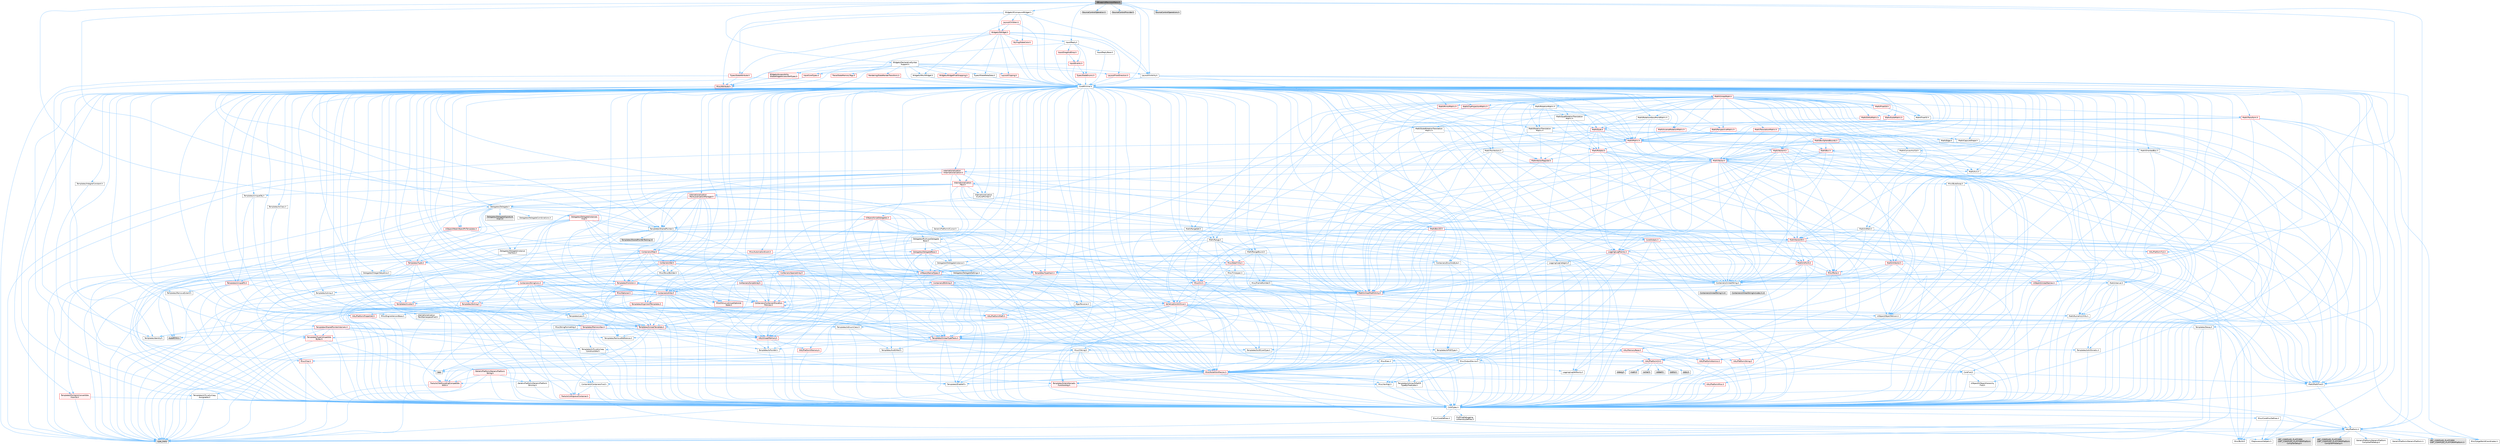 digraph "SBlueprintRevisionMenu.h"
{
 // INTERACTIVE_SVG=YES
 // LATEX_PDF_SIZE
  bgcolor="transparent";
  edge [fontname=Helvetica,fontsize=10,labelfontname=Helvetica,labelfontsize=10];
  node [fontname=Helvetica,fontsize=10,shape=box,height=0.2,width=0.4];
  Node1 [id="Node000001",label="SBlueprintRevisionMenu.h",height=0.2,width=0.4,color="gray40", fillcolor="grey60", style="filled", fontcolor="black",tooltip=" "];
  Node1 -> Node2 [id="edge1_Node000001_Node000002",color="steelblue1",style="solid",tooltip=" "];
  Node2 [id="Node000002",label="Containers/UnrealString.h",height=0.2,width=0.4,color="grey40", fillcolor="white", style="filled",URL="$d5/dba/UnrealString_8h.html",tooltip=" "];
  Node2 -> Node3 [id="edge2_Node000002_Node000003",color="steelblue1",style="solid",tooltip=" "];
  Node3 [id="Node000003",label="Containers/UnrealStringIncludes.h.inl",height=0.2,width=0.4,color="grey60", fillcolor="#E0E0E0", style="filled",tooltip=" "];
  Node2 -> Node4 [id="edge3_Node000002_Node000004",color="steelblue1",style="solid",tooltip=" "];
  Node4 [id="Node000004",label="Containers/UnrealString.h.inl",height=0.2,width=0.4,color="grey60", fillcolor="#E0E0E0", style="filled",tooltip=" "];
  Node2 -> Node5 [id="edge4_Node000002_Node000005",color="steelblue1",style="solid",tooltip=" "];
  Node5 [id="Node000005",label="Misc/StringFormatArg.h",height=0.2,width=0.4,color="grey40", fillcolor="white", style="filled",URL="$d2/d16/StringFormatArg_8h.html",tooltip=" "];
  Node5 -> Node6 [id="edge5_Node000005_Node000006",color="steelblue1",style="solid",tooltip=" "];
  Node6 [id="Node000006",label="Containers/ContainersFwd.h",height=0.2,width=0.4,color="grey40", fillcolor="white", style="filled",URL="$d4/d0a/ContainersFwd_8h.html",tooltip=" "];
  Node6 -> Node7 [id="edge6_Node000006_Node000007",color="steelblue1",style="solid",tooltip=" "];
  Node7 [id="Node000007",label="HAL/Platform.h",height=0.2,width=0.4,color="grey40", fillcolor="white", style="filled",URL="$d9/dd0/Platform_8h.html",tooltip=" "];
  Node7 -> Node8 [id="edge7_Node000007_Node000008",color="steelblue1",style="solid",tooltip=" "];
  Node8 [id="Node000008",label="Misc/Build.h",height=0.2,width=0.4,color="grey40", fillcolor="white", style="filled",URL="$d3/dbb/Build_8h.html",tooltip=" "];
  Node7 -> Node9 [id="edge8_Node000007_Node000009",color="steelblue1",style="solid",tooltip=" "];
  Node9 [id="Node000009",label="Misc/LargeWorldCoordinates.h",height=0.2,width=0.4,color="grey40", fillcolor="white", style="filled",URL="$d2/dcb/LargeWorldCoordinates_8h.html",tooltip=" "];
  Node7 -> Node10 [id="edge9_Node000007_Node000010",color="steelblue1",style="solid",tooltip=" "];
  Node10 [id="Node000010",label="type_traits",height=0.2,width=0.4,color="grey60", fillcolor="#E0E0E0", style="filled",tooltip=" "];
  Node7 -> Node11 [id="edge10_Node000007_Node000011",color="steelblue1",style="solid",tooltip=" "];
  Node11 [id="Node000011",label="PreprocessorHelpers.h",height=0.2,width=0.4,color="grey40", fillcolor="white", style="filled",URL="$db/ddb/PreprocessorHelpers_8h.html",tooltip=" "];
  Node7 -> Node12 [id="edge11_Node000007_Node000012",color="steelblue1",style="solid",tooltip=" "];
  Node12 [id="Node000012",label="UBT_COMPILED_PLATFORM\l/UBT_COMPILED_PLATFORMPlatform\lCompilerPreSetup.h",height=0.2,width=0.4,color="grey60", fillcolor="#E0E0E0", style="filled",tooltip=" "];
  Node7 -> Node13 [id="edge12_Node000007_Node000013",color="steelblue1",style="solid",tooltip=" "];
  Node13 [id="Node000013",label="GenericPlatform/GenericPlatform\lCompilerPreSetup.h",height=0.2,width=0.4,color="grey40", fillcolor="white", style="filled",URL="$d9/dc8/GenericPlatformCompilerPreSetup_8h.html",tooltip=" "];
  Node7 -> Node14 [id="edge13_Node000007_Node000014",color="steelblue1",style="solid",tooltip=" "];
  Node14 [id="Node000014",label="GenericPlatform/GenericPlatform.h",height=0.2,width=0.4,color="grey40", fillcolor="white", style="filled",URL="$d6/d84/GenericPlatform_8h.html",tooltip=" "];
  Node7 -> Node15 [id="edge14_Node000007_Node000015",color="steelblue1",style="solid",tooltip=" "];
  Node15 [id="Node000015",label="UBT_COMPILED_PLATFORM\l/UBT_COMPILED_PLATFORMPlatform.h",height=0.2,width=0.4,color="grey60", fillcolor="#E0E0E0", style="filled",tooltip=" "];
  Node7 -> Node16 [id="edge15_Node000007_Node000016",color="steelblue1",style="solid",tooltip=" "];
  Node16 [id="Node000016",label="UBT_COMPILED_PLATFORM\l/UBT_COMPILED_PLATFORMPlatform\lCompilerSetup.h",height=0.2,width=0.4,color="grey60", fillcolor="#E0E0E0", style="filled",tooltip=" "];
  Node6 -> Node17 [id="edge16_Node000006_Node000017",color="steelblue1",style="solid",tooltip=" "];
  Node17 [id="Node000017",label="CoreTypes.h",height=0.2,width=0.4,color="grey40", fillcolor="white", style="filled",URL="$dc/dec/CoreTypes_8h.html",tooltip=" "];
  Node17 -> Node7 [id="edge17_Node000017_Node000007",color="steelblue1",style="solid",tooltip=" "];
  Node17 -> Node18 [id="edge18_Node000017_Node000018",color="steelblue1",style="solid",tooltip=" "];
  Node18 [id="Node000018",label="ProfilingDebugging\l/UMemoryDefines.h",height=0.2,width=0.4,color="grey40", fillcolor="white", style="filled",URL="$d2/da2/UMemoryDefines_8h.html",tooltip=" "];
  Node17 -> Node19 [id="edge19_Node000017_Node000019",color="steelblue1",style="solid",tooltip=" "];
  Node19 [id="Node000019",label="Misc/CoreMiscDefines.h",height=0.2,width=0.4,color="grey40", fillcolor="white", style="filled",URL="$da/d38/CoreMiscDefines_8h.html",tooltip=" "];
  Node19 -> Node7 [id="edge20_Node000019_Node000007",color="steelblue1",style="solid",tooltip=" "];
  Node19 -> Node11 [id="edge21_Node000019_Node000011",color="steelblue1",style="solid",tooltip=" "];
  Node17 -> Node20 [id="edge22_Node000017_Node000020",color="steelblue1",style="solid",tooltip=" "];
  Node20 [id="Node000020",label="Misc/CoreDefines.h",height=0.2,width=0.4,color="grey40", fillcolor="white", style="filled",URL="$d3/dd2/CoreDefines_8h.html",tooltip=" "];
  Node6 -> Node21 [id="edge23_Node000006_Node000021",color="steelblue1",style="solid",tooltip=" "];
  Node21 [id="Node000021",label="Traits/IsContiguousContainer.h",height=0.2,width=0.4,color="red", fillcolor="#FFF0F0", style="filled",URL="$d5/d3c/IsContiguousContainer_8h.html",tooltip=" "];
  Node21 -> Node17 [id="edge24_Node000021_Node000017",color="steelblue1",style="solid",tooltip=" "];
  Node1 -> Node24 [id="edge25_Node000001_Node000024",color="steelblue1",style="solid",tooltip=" "];
  Node24 [id="Node000024",label="CoreMinimal.h",height=0.2,width=0.4,color="grey40", fillcolor="white", style="filled",URL="$d7/d67/CoreMinimal_8h.html",tooltip=" "];
  Node24 -> Node17 [id="edge26_Node000024_Node000017",color="steelblue1",style="solid",tooltip=" "];
  Node24 -> Node25 [id="edge27_Node000024_Node000025",color="steelblue1",style="solid",tooltip=" "];
  Node25 [id="Node000025",label="CoreFwd.h",height=0.2,width=0.4,color="grey40", fillcolor="white", style="filled",URL="$d1/d1e/CoreFwd_8h.html",tooltip=" "];
  Node25 -> Node17 [id="edge28_Node000025_Node000017",color="steelblue1",style="solid",tooltip=" "];
  Node25 -> Node6 [id="edge29_Node000025_Node000006",color="steelblue1",style="solid",tooltip=" "];
  Node25 -> Node26 [id="edge30_Node000025_Node000026",color="steelblue1",style="solid",tooltip=" "];
  Node26 [id="Node000026",label="Math/MathFwd.h",height=0.2,width=0.4,color="grey40", fillcolor="white", style="filled",URL="$d2/d10/MathFwd_8h.html",tooltip=" "];
  Node26 -> Node7 [id="edge31_Node000026_Node000007",color="steelblue1",style="solid",tooltip=" "];
  Node25 -> Node27 [id="edge32_Node000025_Node000027",color="steelblue1",style="solid",tooltip=" "];
  Node27 [id="Node000027",label="UObject/UObjectHierarchy\lFwd.h",height=0.2,width=0.4,color="grey40", fillcolor="white", style="filled",URL="$d3/d13/UObjectHierarchyFwd_8h.html",tooltip=" "];
  Node24 -> Node27 [id="edge33_Node000024_Node000027",color="steelblue1",style="solid",tooltip=" "];
  Node24 -> Node6 [id="edge34_Node000024_Node000006",color="steelblue1",style="solid",tooltip=" "];
  Node24 -> Node28 [id="edge35_Node000024_Node000028",color="steelblue1",style="solid",tooltip=" "];
  Node28 [id="Node000028",label="Misc/VarArgs.h",height=0.2,width=0.4,color="grey40", fillcolor="white", style="filled",URL="$d5/d6f/VarArgs_8h.html",tooltip=" "];
  Node28 -> Node17 [id="edge36_Node000028_Node000017",color="steelblue1",style="solid",tooltip=" "];
  Node24 -> Node29 [id="edge37_Node000024_Node000029",color="steelblue1",style="solid",tooltip=" "];
  Node29 [id="Node000029",label="Logging/LogVerbosity.h",height=0.2,width=0.4,color="grey40", fillcolor="white", style="filled",URL="$d2/d8f/LogVerbosity_8h.html",tooltip=" "];
  Node29 -> Node17 [id="edge38_Node000029_Node000017",color="steelblue1",style="solid",tooltip=" "];
  Node24 -> Node30 [id="edge39_Node000024_Node000030",color="steelblue1",style="solid",tooltip=" "];
  Node30 [id="Node000030",label="Misc/OutputDevice.h",height=0.2,width=0.4,color="grey40", fillcolor="white", style="filled",URL="$d7/d32/OutputDevice_8h.html",tooltip=" "];
  Node30 -> Node25 [id="edge40_Node000030_Node000025",color="steelblue1",style="solid",tooltip=" "];
  Node30 -> Node17 [id="edge41_Node000030_Node000017",color="steelblue1",style="solid",tooltip=" "];
  Node30 -> Node29 [id="edge42_Node000030_Node000029",color="steelblue1",style="solid",tooltip=" "];
  Node30 -> Node28 [id="edge43_Node000030_Node000028",color="steelblue1",style="solid",tooltip=" "];
  Node30 -> Node31 [id="edge44_Node000030_Node000031",color="steelblue1",style="solid",tooltip=" "];
  Node31 [id="Node000031",label="Templates/IsArrayOrRefOf\lTypeByPredicate.h",height=0.2,width=0.4,color="grey40", fillcolor="white", style="filled",URL="$d6/da1/IsArrayOrRefOfTypeByPredicate_8h.html",tooltip=" "];
  Node31 -> Node17 [id="edge45_Node000031_Node000017",color="steelblue1",style="solid",tooltip=" "];
  Node30 -> Node32 [id="edge46_Node000030_Node000032",color="steelblue1",style="solid",tooltip=" "];
  Node32 [id="Node000032",label="Templates/IsValidVariadic\lFunctionArg.h",height=0.2,width=0.4,color="red", fillcolor="#FFF0F0", style="filled",URL="$d0/dc8/IsValidVariadicFunctionArg_8h.html",tooltip=" "];
  Node32 -> Node17 [id="edge47_Node000032_Node000017",color="steelblue1",style="solid",tooltip=" "];
  Node32 -> Node10 [id="edge48_Node000032_Node000010",color="steelblue1",style="solid",tooltip=" "];
  Node30 -> Node34 [id="edge49_Node000030_Node000034",color="steelblue1",style="solid",tooltip=" "];
  Node34 [id="Node000034",label="Traits/IsCharEncodingCompatible\lWith.h",height=0.2,width=0.4,color="red", fillcolor="#FFF0F0", style="filled",URL="$df/dd1/IsCharEncodingCompatibleWith_8h.html",tooltip=" "];
  Node34 -> Node10 [id="edge50_Node000034_Node000010",color="steelblue1",style="solid",tooltip=" "];
  Node24 -> Node36 [id="edge51_Node000024_Node000036",color="steelblue1",style="solid",tooltip=" "];
  Node36 [id="Node000036",label="HAL/PlatformCrt.h",height=0.2,width=0.4,color="red", fillcolor="#FFF0F0", style="filled",URL="$d8/d75/PlatformCrt_8h.html",tooltip=" "];
  Node36 -> Node37 [id="edge52_Node000036_Node000037",color="steelblue1",style="solid",tooltip=" "];
  Node37 [id="Node000037",label="new",height=0.2,width=0.4,color="grey60", fillcolor="#E0E0E0", style="filled",tooltip=" "];
  Node36 -> Node38 [id="edge53_Node000036_Node000038",color="steelblue1",style="solid",tooltip=" "];
  Node38 [id="Node000038",label="wchar.h",height=0.2,width=0.4,color="grey60", fillcolor="#E0E0E0", style="filled",tooltip=" "];
  Node36 -> Node39 [id="edge54_Node000036_Node000039",color="steelblue1",style="solid",tooltip=" "];
  Node39 [id="Node000039",label="stddef.h",height=0.2,width=0.4,color="grey60", fillcolor="#E0E0E0", style="filled",tooltip=" "];
  Node36 -> Node40 [id="edge55_Node000036_Node000040",color="steelblue1",style="solid",tooltip=" "];
  Node40 [id="Node000040",label="stdlib.h",height=0.2,width=0.4,color="grey60", fillcolor="#E0E0E0", style="filled",tooltip=" "];
  Node36 -> Node41 [id="edge56_Node000036_Node000041",color="steelblue1",style="solid",tooltip=" "];
  Node41 [id="Node000041",label="stdio.h",height=0.2,width=0.4,color="grey60", fillcolor="#E0E0E0", style="filled",tooltip=" "];
  Node36 -> Node42 [id="edge57_Node000036_Node000042",color="steelblue1",style="solid",tooltip=" "];
  Node42 [id="Node000042",label="stdarg.h",height=0.2,width=0.4,color="grey60", fillcolor="#E0E0E0", style="filled",tooltip=" "];
  Node36 -> Node43 [id="edge58_Node000036_Node000043",color="steelblue1",style="solid",tooltip=" "];
  Node43 [id="Node000043",label="math.h",height=0.2,width=0.4,color="grey60", fillcolor="#E0E0E0", style="filled",tooltip=" "];
  Node24 -> Node46 [id="edge59_Node000024_Node000046",color="steelblue1",style="solid",tooltip=" "];
  Node46 [id="Node000046",label="HAL/PlatformMisc.h",height=0.2,width=0.4,color="red", fillcolor="#FFF0F0", style="filled",URL="$d0/df5/PlatformMisc_8h.html",tooltip=" "];
  Node46 -> Node17 [id="edge60_Node000046_Node000017",color="steelblue1",style="solid",tooltip=" "];
  Node24 -> Node65 [id="edge61_Node000024_Node000065",color="steelblue1",style="solid",tooltip=" "];
  Node65 [id="Node000065",label="Misc/AssertionMacros.h",height=0.2,width=0.4,color="red", fillcolor="#FFF0F0", style="filled",URL="$d0/dfa/AssertionMacros_8h.html",tooltip=" "];
  Node65 -> Node17 [id="edge62_Node000065_Node000017",color="steelblue1",style="solid",tooltip=" "];
  Node65 -> Node7 [id="edge63_Node000065_Node000007",color="steelblue1",style="solid",tooltip=" "];
  Node65 -> Node46 [id="edge64_Node000065_Node000046",color="steelblue1",style="solid",tooltip=" "];
  Node65 -> Node11 [id="edge65_Node000065_Node000011",color="steelblue1",style="solid",tooltip=" "];
  Node65 -> Node66 [id="edge66_Node000065_Node000066",color="steelblue1",style="solid",tooltip=" "];
  Node66 [id="Node000066",label="Templates/EnableIf.h",height=0.2,width=0.4,color="grey40", fillcolor="white", style="filled",URL="$d7/d60/EnableIf_8h.html",tooltip=" "];
  Node66 -> Node17 [id="edge67_Node000066_Node000017",color="steelblue1",style="solid",tooltip=" "];
  Node65 -> Node31 [id="edge68_Node000065_Node000031",color="steelblue1",style="solid",tooltip=" "];
  Node65 -> Node32 [id="edge69_Node000065_Node000032",color="steelblue1",style="solid",tooltip=" "];
  Node65 -> Node34 [id="edge70_Node000065_Node000034",color="steelblue1",style="solid",tooltip=" "];
  Node65 -> Node28 [id="edge71_Node000065_Node000028",color="steelblue1",style="solid",tooltip=" "];
  Node24 -> Node74 [id="edge72_Node000024_Node000074",color="steelblue1",style="solid",tooltip=" "];
  Node74 [id="Node000074",label="Templates/IsPointer.h",height=0.2,width=0.4,color="grey40", fillcolor="white", style="filled",URL="$d7/d05/IsPointer_8h.html",tooltip=" "];
  Node74 -> Node17 [id="edge73_Node000074_Node000017",color="steelblue1",style="solid",tooltip=" "];
  Node24 -> Node75 [id="edge74_Node000024_Node000075",color="steelblue1",style="solid",tooltip=" "];
  Node75 [id="Node000075",label="HAL/PlatformMemory.h",height=0.2,width=0.4,color="red", fillcolor="#FFF0F0", style="filled",URL="$de/d68/PlatformMemory_8h.html",tooltip=" "];
  Node75 -> Node17 [id="edge75_Node000075_Node000017",color="steelblue1",style="solid",tooltip=" "];
  Node24 -> Node58 [id="edge76_Node000024_Node000058",color="steelblue1",style="solid",tooltip=" "];
  Node58 [id="Node000058",label="HAL/PlatformAtomics.h",height=0.2,width=0.4,color="red", fillcolor="#FFF0F0", style="filled",URL="$d3/d36/PlatformAtomics_8h.html",tooltip=" "];
  Node58 -> Node17 [id="edge77_Node000058_Node000017",color="steelblue1",style="solid",tooltip=" "];
  Node24 -> Node80 [id="edge78_Node000024_Node000080",color="steelblue1",style="solid",tooltip=" "];
  Node80 [id="Node000080",label="Misc/Exec.h",height=0.2,width=0.4,color="grey40", fillcolor="white", style="filled",URL="$de/ddb/Exec_8h.html",tooltip=" "];
  Node80 -> Node17 [id="edge79_Node000080_Node000017",color="steelblue1",style="solid",tooltip=" "];
  Node80 -> Node65 [id="edge80_Node000080_Node000065",color="steelblue1",style="solid",tooltip=" "];
  Node24 -> Node81 [id="edge81_Node000024_Node000081",color="steelblue1",style="solid",tooltip=" "];
  Node81 [id="Node000081",label="HAL/MemoryBase.h",height=0.2,width=0.4,color="red", fillcolor="#FFF0F0", style="filled",URL="$d6/d9f/MemoryBase_8h.html",tooltip=" "];
  Node81 -> Node17 [id="edge82_Node000081_Node000017",color="steelblue1",style="solid",tooltip=" "];
  Node81 -> Node58 [id="edge83_Node000081_Node000058",color="steelblue1",style="solid",tooltip=" "];
  Node81 -> Node36 [id="edge84_Node000081_Node000036",color="steelblue1",style="solid",tooltip=" "];
  Node81 -> Node80 [id="edge85_Node000081_Node000080",color="steelblue1",style="solid",tooltip=" "];
  Node81 -> Node30 [id="edge86_Node000081_Node000030",color="steelblue1",style="solid",tooltip=" "];
  Node24 -> Node91 [id="edge87_Node000024_Node000091",color="steelblue1",style="solid",tooltip=" "];
  Node91 [id="Node000091",label="HAL/UnrealMemory.h",height=0.2,width=0.4,color="red", fillcolor="#FFF0F0", style="filled",URL="$d9/d96/UnrealMemory_8h.html",tooltip=" "];
  Node91 -> Node17 [id="edge88_Node000091_Node000017",color="steelblue1",style="solid",tooltip=" "];
  Node91 -> Node81 [id="edge89_Node000091_Node000081",color="steelblue1",style="solid",tooltip=" "];
  Node91 -> Node75 [id="edge90_Node000091_Node000075",color="steelblue1",style="solid",tooltip=" "];
  Node91 -> Node74 [id="edge91_Node000091_Node000074",color="steelblue1",style="solid",tooltip=" "];
  Node24 -> Node93 [id="edge92_Node000024_Node000093",color="steelblue1",style="solid",tooltip=" "];
  Node93 [id="Node000093",label="Templates/IsArithmetic.h",height=0.2,width=0.4,color="grey40", fillcolor="white", style="filled",URL="$d2/d5d/IsArithmetic_8h.html",tooltip=" "];
  Node93 -> Node17 [id="edge93_Node000093_Node000017",color="steelblue1",style="solid",tooltip=" "];
  Node24 -> Node87 [id="edge94_Node000024_Node000087",color="steelblue1",style="solid",tooltip=" "];
  Node87 [id="Node000087",label="Templates/AndOrNot.h",height=0.2,width=0.4,color="grey40", fillcolor="white", style="filled",URL="$db/d0a/AndOrNot_8h.html",tooltip=" "];
  Node87 -> Node17 [id="edge95_Node000087_Node000017",color="steelblue1",style="solid",tooltip=" "];
  Node24 -> Node94 [id="edge96_Node000024_Node000094",color="steelblue1",style="solid",tooltip=" "];
  Node94 [id="Node000094",label="Templates/IsPODType.h",height=0.2,width=0.4,color="grey40", fillcolor="white", style="filled",URL="$d7/db1/IsPODType_8h.html",tooltip=" "];
  Node94 -> Node17 [id="edge97_Node000094_Node000017",color="steelblue1",style="solid",tooltip=" "];
  Node24 -> Node95 [id="edge98_Node000024_Node000095",color="steelblue1",style="solid",tooltip=" "];
  Node95 [id="Node000095",label="Templates/IsUECoreType.h",height=0.2,width=0.4,color="grey40", fillcolor="white", style="filled",URL="$d1/db8/IsUECoreType_8h.html",tooltip=" "];
  Node95 -> Node17 [id="edge99_Node000095_Node000017",color="steelblue1",style="solid",tooltip=" "];
  Node95 -> Node10 [id="edge100_Node000095_Node000010",color="steelblue1",style="solid",tooltip=" "];
  Node24 -> Node88 [id="edge101_Node000024_Node000088",color="steelblue1",style="solid",tooltip=" "];
  Node88 [id="Node000088",label="Templates/IsTriviallyCopy\lConstructible.h",height=0.2,width=0.4,color="grey40", fillcolor="white", style="filled",URL="$d3/d78/IsTriviallyCopyConstructible_8h.html",tooltip=" "];
  Node88 -> Node17 [id="edge102_Node000088_Node000017",color="steelblue1",style="solid",tooltip=" "];
  Node88 -> Node10 [id="edge103_Node000088_Node000010",color="steelblue1",style="solid",tooltip=" "];
  Node24 -> Node96 [id="edge104_Node000024_Node000096",color="steelblue1",style="solid",tooltip=" "];
  Node96 [id="Node000096",label="Templates/UnrealTypeTraits.h",height=0.2,width=0.4,color="red", fillcolor="#FFF0F0", style="filled",URL="$d2/d2d/UnrealTypeTraits_8h.html",tooltip=" "];
  Node96 -> Node17 [id="edge105_Node000096_Node000017",color="steelblue1",style="solid",tooltip=" "];
  Node96 -> Node74 [id="edge106_Node000096_Node000074",color="steelblue1",style="solid",tooltip=" "];
  Node96 -> Node65 [id="edge107_Node000096_Node000065",color="steelblue1",style="solid",tooltip=" "];
  Node96 -> Node87 [id="edge108_Node000096_Node000087",color="steelblue1",style="solid",tooltip=" "];
  Node96 -> Node66 [id="edge109_Node000096_Node000066",color="steelblue1",style="solid",tooltip=" "];
  Node96 -> Node93 [id="edge110_Node000096_Node000093",color="steelblue1",style="solid",tooltip=" "];
  Node96 -> Node94 [id="edge111_Node000096_Node000094",color="steelblue1",style="solid",tooltip=" "];
  Node96 -> Node95 [id="edge112_Node000096_Node000095",color="steelblue1",style="solid",tooltip=" "];
  Node96 -> Node88 [id="edge113_Node000096_Node000088",color="steelblue1",style="solid",tooltip=" "];
  Node24 -> Node66 [id="edge114_Node000024_Node000066",color="steelblue1",style="solid",tooltip=" "];
  Node24 -> Node98 [id="edge115_Node000024_Node000098",color="steelblue1",style="solid",tooltip=" "];
  Node98 [id="Node000098",label="Templates/RemoveReference.h",height=0.2,width=0.4,color="grey40", fillcolor="white", style="filled",URL="$da/dbe/RemoveReference_8h.html",tooltip=" "];
  Node98 -> Node17 [id="edge116_Node000098_Node000017",color="steelblue1",style="solid",tooltip=" "];
  Node24 -> Node99 [id="edge117_Node000024_Node000099",color="steelblue1",style="solid",tooltip=" "];
  Node99 [id="Node000099",label="Templates/IntegralConstant.h",height=0.2,width=0.4,color="grey40", fillcolor="white", style="filled",URL="$db/d1b/IntegralConstant_8h.html",tooltip=" "];
  Node99 -> Node17 [id="edge118_Node000099_Node000017",color="steelblue1",style="solid",tooltip=" "];
  Node24 -> Node100 [id="edge119_Node000024_Node000100",color="steelblue1",style="solid",tooltip=" "];
  Node100 [id="Node000100",label="Templates/IsClass.h",height=0.2,width=0.4,color="grey40", fillcolor="white", style="filled",URL="$db/dcb/IsClass_8h.html",tooltip=" "];
  Node100 -> Node17 [id="edge120_Node000100_Node000017",color="steelblue1",style="solid",tooltip=" "];
  Node24 -> Node101 [id="edge121_Node000024_Node000101",color="steelblue1",style="solid",tooltip=" "];
  Node101 [id="Node000101",label="Templates/TypeCompatible\lBytes.h",height=0.2,width=0.4,color="red", fillcolor="#FFF0F0", style="filled",URL="$df/d0a/TypeCompatibleBytes_8h.html",tooltip=" "];
  Node101 -> Node17 [id="edge122_Node000101_Node000017",color="steelblue1",style="solid",tooltip=" "];
  Node101 -> Node37 [id="edge123_Node000101_Node000037",color="steelblue1",style="solid",tooltip=" "];
  Node101 -> Node10 [id="edge124_Node000101_Node000010",color="steelblue1",style="solid",tooltip=" "];
  Node24 -> Node21 [id="edge125_Node000024_Node000021",color="steelblue1",style="solid",tooltip=" "];
  Node24 -> Node102 [id="edge126_Node000024_Node000102",color="steelblue1",style="solid",tooltip=" "];
  Node102 [id="Node000102",label="Templates/UnrealTemplate.h",height=0.2,width=0.4,color="red", fillcolor="#FFF0F0", style="filled",URL="$d4/d24/UnrealTemplate_8h.html",tooltip=" "];
  Node102 -> Node17 [id="edge127_Node000102_Node000017",color="steelblue1",style="solid",tooltip=" "];
  Node102 -> Node74 [id="edge128_Node000102_Node000074",color="steelblue1",style="solid",tooltip=" "];
  Node102 -> Node91 [id="edge129_Node000102_Node000091",color="steelblue1",style="solid",tooltip=" "];
  Node102 -> Node96 [id="edge130_Node000102_Node000096",color="steelblue1",style="solid",tooltip=" "];
  Node102 -> Node98 [id="edge131_Node000102_Node000098",color="steelblue1",style="solid",tooltip=" "];
  Node102 -> Node101 [id="edge132_Node000102_Node000101",color="steelblue1",style="solid",tooltip=" "];
  Node102 -> Node69 [id="edge133_Node000102_Node000069",color="steelblue1",style="solid",tooltip=" "];
  Node69 [id="Node000069",label="Templates/Identity.h",height=0.2,width=0.4,color="grey40", fillcolor="white", style="filled",URL="$d0/dd5/Identity_8h.html",tooltip=" "];
  Node102 -> Node21 [id="edge134_Node000102_Node000021",color="steelblue1",style="solid",tooltip=" "];
  Node102 -> Node10 [id="edge135_Node000102_Node000010",color="steelblue1",style="solid",tooltip=" "];
  Node24 -> Node51 [id="edge136_Node000024_Node000051",color="steelblue1",style="solid",tooltip=" "];
  Node51 [id="Node000051",label="Math/NumericLimits.h",height=0.2,width=0.4,color="grey40", fillcolor="white", style="filled",URL="$df/d1b/NumericLimits_8h.html",tooltip=" "];
  Node51 -> Node17 [id="edge137_Node000051_Node000017",color="steelblue1",style="solid",tooltip=" "];
  Node24 -> Node106 [id="edge138_Node000024_Node000106",color="steelblue1",style="solid",tooltip=" "];
  Node106 [id="Node000106",label="HAL/PlatformMath.h",height=0.2,width=0.4,color="red", fillcolor="#FFF0F0", style="filled",URL="$dc/d53/PlatformMath_8h.html",tooltip=" "];
  Node106 -> Node17 [id="edge139_Node000106_Node000017",color="steelblue1",style="solid",tooltip=" "];
  Node24 -> Node89 [id="edge140_Node000024_Node000089",color="steelblue1",style="solid",tooltip=" "];
  Node89 [id="Node000089",label="Templates/IsTriviallyCopy\lAssignable.h",height=0.2,width=0.4,color="grey40", fillcolor="white", style="filled",URL="$d2/df2/IsTriviallyCopyAssignable_8h.html",tooltip=" "];
  Node89 -> Node17 [id="edge141_Node000089_Node000017",color="steelblue1",style="solid",tooltip=" "];
  Node89 -> Node10 [id="edge142_Node000089_Node000010",color="steelblue1",style="solid",tooltip=" "];
  Node24 -> Node114 [id="edge143_Node000024_Node000114",color="steelblue1",style="solid",tooltip=" "];
  Node114 [id="Node000114",label="Templates/MemoryOps.h",height=0.2,width=0.4,color="red", fillcolor="#FFF0F0", style="filled",URL="$db/dea/MemoryOps_8h.html",tooltip=" "];
  Node114 -> Node17 [id="edge144_Node000114_Node000017",color="steelblue1",style="solid",tooltip=" "];
  Node114 -> Node91 [id="edge145_Node000114_Node000091",color="steelblue1",style="solid",tooltip=" "];
  Node114 -> Node89 [id="edge146_Node000114_Node000089",color="steelblue1",style="solid",tooltip=" "];
  Node114 -> Node88 [id="edge147_Node000114_Node000088",color="steelblue1",style="solid",tooltip=" "];
  Node114 -> Node96 [id="edge148_Node000114_Node000096",color="steelblue1",style="solid",tooltip=" "];
  Node114 -> Node37 [id="edge149_Node000114_Node000037",color="steelblue1",style="solid",tooltip=" "];
  Node114 -> Node10 [id="edge150_Node000114_Node000010",color="steelblue1",style="solid",tooltip=" "];
  Node24 -> Node115 [id="edge151_Node000024_Node000115",color="steelblue1",style="solid",tooltip=" "];
  Node115 [id="Node000115",label="Containers/ContainerAllocation\lPolicies.h",height=0.2,width=0.4,color="red", fillcolor="#FFF0F0", style="filled",URL="$d7/dff/ContainerAllocationPolicies_8h.html",tooltip=" "];
  Node115 -> Node17 [id="edge152_Node000115_Node000017",color="steelblue1",style="solid",tooltip=" "];
  Node115 -> Node115 [id="edge153_Node000115_Node000115",color="steelblue1",style="solid",tooltip=" "];
  Node115 -> Node106 [id="edge154_Node000115_Node000106",color="steelblue1",style="solid",tooltip=" "];
  Node115 -> Node91 [id="edge155_Node000115_Node000091",color="steelblue1",style="solid",tooltip=" "];
  Node115 -> Node51 [id="edge156_Node000115_Node000051",color="steelblue1",style="solid",tooltip=" "];
  Node115 -> Node65 [id="edge157_Node000115_Node000065",color="steelblue1",style="solid",tooltip=" "];
  Node115 -> Node114 [id="edge158_Node000115_Node000114",color="steelblue1",style="solid",tooltip=" "];
  Node115 -> Node101 [id="edge159_Node000115_Node000101",color="steelblue1",style="solid",tooltip=" "];
  Node115 -> Node10 [id="edge160_Node000115_Node000010",color="steelblue1",style="solid",tooltip=" "];
  Node24 -> Node118 [id="edge161_Node000024_Node000118",color="steelblue1",style="solid",tooltip=" "];
  Node118 [id="Node000118",label="Templates/IsEnumClass.h",height=0.2,width=0.4,color="grey40", fillcolor="white", style="filled",URL="$d7/d15/IsEnumClass_8h.html",tooltip=" "];
  Node118 -> Node17 [id="edge162_Node000118_Node000017",color="steelblue1",style="solid",tooltip=" "];
  Node118 -> Node87 [id="edge163_Node000118_Node000087",color="steelblue1",style="solid",tooltip=" "];
  Node24 -> Node119 [id="edge164_Node000024_Node000119",color="steelblue1",style="solid",tooltip=" "];
  Node119 [id="Node000119",label="HAL/PlatformProperties.h",height=0.2,width=0.4,color="red", fillcolor="#FFF0F0", style="filled",URL="$d9/db0/PlatformProperties_8h.html",tooltip=" "];
  Node119 -> Node17 [id="edge165_Node000119_Node000017",color="steelblue1",style="solid",tooltip=" "];
  Node24 -> Node122 [id="edge166_Node000024_Node000122",color="steelblue1",style="solid",tooltip=" "];
  Node122 [id="Node000122",label="Misc/EngineVersionBase.h",height=0.2,width=0.4,color="grey40", fillcolor="white", style="filled",URL="$d5/d2b/EngineVersionBase_8h.html",tooltip=" "];
  Node122 -> Node17 [id="edge167_Node000122_Node000017",color="steelblue1",style="solid",tooltip=" "];
  Node24 -> Node123 [id="edge168_Node000024_Node000123",color="steelblue1",style="solid",tooltip=" "];
  Node123 [id="Node000123",label="Internationalization\l/TextNamespaceFwd.h",height=0.2,width=0.4,color="grey40", fillcolor="white", style="filled",URL="$d8/d97/TextNamespaceFwd_8h.html",tooltip=" "];
  Node123 -> Node17 [id="edge169_Node000123_Node000017",color="steelblue1",style="solid",tooltip=" "];
  Node24 -> Node124 [id="edge170_Node000024_Node000124",color="steelblue1",style="solid",tooltip=" "];
  Node124 [id="Node000124",label="Serialization/Archive.h",height=0.2,width=0.4,color="red", fillcolor="#FFF0F0", style="filled",URL="$d7/d3b/Archive_8h.html",tooltip=" "];
  Node124 -> Node25 [id="edge171_Node000124_Node000025",color="steelblue1",style="solid",tooltip=" "];
  Node124 -> Node17 [id="edge172_Node000124_Node000017",color="steelblue1",style="solid",tooltip=" "];
  Node124 -> Node119 [id="edge173_Node000124_Node000119",color="steelblue1",style="solid",tooltip=" "];
  Node124 -> Node123 [id="edge174_Node000124_Node000123",color="steelblue1",style="solid",tooltip=" "];
  Node124 -> Node26 [id="edge175_Node000124_Node000026",color="steelblue1",style="solid",tooltip=" "];
  Node124 -> Node65 [id="edge176_Node000124_Node000065",color="steelblue1",style="solid",tooltip=" "];
  Node124 -> Node8 [id="edge177_Node000124_Node000008",color="steelblue1",style="solid",tooltip=" "];
  Node124 -> Node122 [id="edge178_Node000124_Node000122",color="steelblue1",style="solid",tooltip=" "];
  Node124 -> Node28 [id="edge179_Node000124_Node000028",color="steelblue1",style="solid",tooltip=" "];
  Node124 -> Node66 [id="edge180_Node000124_Node000066",color="steelblue1",style="solid",tooltip=" "];
  Node124 -> Node31 [id="edge181_Node000124_Node000031",color="steelblue1",style="solid",tooltip=" "];
  Node124 -> Node118 [id="edge182_Node000124_Node000118",color="steelblue1",style="solid",tooltip=" "];
  Node124 -> Node32 [id="edge183_Node000124_Node000032",color="steelblue1",style="solid",tooltip=" "];
  Node124 -> Node102 [id="edge184_Node000124_Node000102",color="steelblue1",style="solid",tooltip=" "];
  Node124 -> Node34 [id="edge185_Node000124_Node000034",color="steelblue1",style="solid",tooltip=" "];
  Node124 -> Node127 [id="edge186_Node000124_Node000127",color="steelblue1",style="solid",tooltip=" "];
  Node127 [id="Node000127",label="UObject/ObjectVersion.h",height=0.2,width=0.4,color="grey40", fillcolor="white", style="filled",URL="$da/d63/ObjectVersion_8h.html",tooltip=" "];
  Node127 -> Node17 [id="edge187_Node000127_Node000017",color="steelblue1",style="solid",tooltip=" "];
  Node24 -> Node128 [id="edge188_Node000024_Node000128",color="steelblue1",style="solid",tooltip=" "];
  Node128 [id="Node000128",label="Templates/Less.h",height=0.2,width=0.4,color="grey40", fillcolor="white", style="filled",URL="$de/dc8/Less_8h.html",tooltip=" "];
  Node128 -> Node17 [id="edge189_Node000128_Node000017",color="steelblue1",style="solid",tooltip=" "];
  Node128 -> Node102 [id="edge190_Node000128_Node000102",color="steelblue1",style="solid",tooltip=" "];
  Node24 -> Node129 [id="edge191_Node000024_Node000129",color="steelblue1",style="solid",tooltip=" "];
  Node129 [id="Node000129",label="Templates/Sorting.h",height=0.2,width=0.4,color="red", fillcolor="#FFF0F0", style="filled",URL="$d3/d9e/Sorting_8h.html",tooltip=" "];
  Node129 -> Node17 [id="edge192_Node000129_Node000017",color="steelblue1",style="solid",tooltip=" "];
  Node129 -> Node106 [id="edge193_Node000129_Node000106",color="steelblue1",style="solid",tooltip=" "];
  Node129 -> Node128 [id="edge194_Node000129_Node000128",color="steelblue1",style="solid",tooltip=" "];
  Node24 -> Node140 [id="edge195_Node000024_Node000140",color="steelblue1",style="solid",tooltip=" "];
  Node140 [id="Node000140",label="Misc/Char.h",height=0.2,width=0.4,color="red", fillcolor="#FFF0F0", style="filled",URL="$d0/d58/Char_8h.html",tooltip=" "];
  Node140 -> Node17 [id="edge196_Node000140_Node000017",color="steelblue1",style="solid",tooltip=" "];
  Node140 -> Node10 [id="edge197_Node000140_Node000010",color="steelblue1",style="solid",tooltip=" "];
  Node24 -> Node143 [id="edge198_Node000024_Node000143",color="steelblue1",style="solid",tooltip=" "];
  Node143 [id="Node000143",label="GenericPlatform/GenericPlatform\lStricmp.h",height=0.2,width=0.4,color="grey40", fillcolor="white", style="filled",URL="$d2/d86/GenericPlatformStricmp_8h.html",tooltip=" "];
  Node143 -> Node17 [id="edge199_Node000143_Node000017",color="steelblue1",style="solid",tooltip=" "];
  Node24 -> Node144 [id="edge200_Node000024_Node000144",color="steelblue1",style="solid",tooltip=" "];
  Node144 [id="Node000144",label="GenericPlatform/GenericPlatform\lString.h",height=0.2,width=0.4,color="red", fillcolor="#FFF0F0", style="filled",URL="$dd/d20/GenericPlatformString_8h.html",tooltip=" "];
  Node144 -> Node17 [id="edge201_Node000144_Node000017",color="steelblue1",style="solid",tooltip=" "];
  Node144 -> Node143 [id="edge202_Node000144_Node000143",color="steelblue1",style="solid",tooltip=" "];
  Node144 -> Node66 [id="edge203_Node000144_Node000066",color="steelblue1",style="solid",tooltip=" "];
  Node144 -> Node34 [id="edge204_Node000144_Node000034",color="steelblue1",style="solid",tooltip=" "];
  Node144 -> Node10 [id="edge205_Node000144_Node000010",color="steelblue1",style="solid",tooltip=" "];
  Node24 -> Node77 [id="edge206_Node000024_Node000077",color="steelblue1",style="solid",tooltip=" "];
  Node77 [id="Node000077",label="HAL/PlatformString.h",height=0.2,width=0.4,color="red", fillcolor="#FFF0F0", style="filled",URL="$db/db5/PlatformString_8h.html",tooltip=" "];
  Node77 -> Node17 [id="edge207_Node000077_Node000017",color="steelblue1",style="solid",tooltip=" "];
  Node24 -> Node147 [id="edge208_Node000024_Node000147",color="steelblue1",style="solid",tooltip=" "];
  Node147 [id="Node000147",label="Misc/CString.h",height=0.2,width=0.4,color="grey40", fillcolor="white", style="filled",URL="$d2/d49/CString_8h.html",tooltip=" "];
  Node147 -> Node17 [id="edge209_Node000147_Node000017",color="steelblue1",style="solid",tooltip=" "];
  Node147 -> Node36 [id="edge210_Node000147_Node000036",color="steelblue1",style="solid",tooltip=" "];
  Node147 -> Node77 [id="edge211_Node000147_Node000077",color="steelblue1",style="solid",tooltip=" "];
  Node147 -> Node65 [id="edge212_Node000147_Node000065",color="steelblue1",style="solid",tooltip=" "];
  Node147 -> Node140 [id="edge213_Node000147_Node000140",color="steelblue1",style="solid",tooltip=" "];
  Node147 -> Node28 [id="edge214_Node000147_Node000028",color="steelblue1",style="solid",tooltip=" "];
  Node147 -> Node31 [id="edge215_Node000147_Node000031",color="steelblue1",style="solid",tooltip=" "];
  Node147 -> Node32 [id="edge216_Node000147_Node000032",color="steelblue1",style="solid",tooltip=" "];
  Node147 -> Node34 [id="edge217_Node000147_Node000034",color="steelblue1",style="solid",tooltip=" "];
  Node24 -> Node148 [id="edge218_Node000024_Node000148",color="steelblue1",style="solid",tooltip=" "];
  Node148 [id="Node000148",label="Misc/Crc.h",height=0.2,width=0.4,color="red", fillcolor="#FFF0F0", style="filled",URL="$d4/dd2/Crc_8h.html",tooltip=" "];
  Node148 -> Node17 [id="edge219_Node000148_Node000017",color="steelblue1",style="solid",tooltip=" "];
  Node148 -> Node77 [id="edge220_Node000148_Node000077",color="steelblue1",style="solid",tooltip=" "];
  Node148 -> Node65 [id="edge221_Node000148_Node000065",color="steelblue1",style="solid",tooltip=" "];
  Node148 -> Node147 [id="edge222_Node000148_Node000147",color="steelblue1",style="solid",tooltip=" "];
  Node148 -> Node140 [id="edge223_Node000148_Node000140",color="steelblue1",style="solid",tooltip=" "];
  Node148 -> Node96 [id="edge224_Node000148_Node000096",color="steelblue1",style="solid",tooltip=" "];
  Node24 -> Node139 [id="edge225_Node000024_Node000139",color="steelblue1",style="solid",tooltip=" "];
  Node139 [id="Node000139",label="Math/UnrealMathUtility.h",height=0.2,width=0.4,color="red", fillcolor="#FFF0F0", style="filled",URL="$db/db8/UnrealMathUtility_8h.html",tooltip=" "];
  Node139 -> Node17 [id="edge226_Node000139_Node000017",color="steelblue1",style="solid",tooltip=" "];
  Node139 -> Node65 [id="edge227_Node000139_Node000065",color="steelblue1",style="solid",tooltip=" "];
  Node139 -> Node106 [id="edge228_Node000139_Node000106",color="steelblue1",style="solid",tooltip=" "];
  Node139 -> Node26 [id="edge229_Node000139_Node000026",color="steelblue1",style="solid",tooltip=" "];
  Node139 -> Node69 [id="edge230_Node000139_Node000069",color="steelblue1",style="solid",tooltip=" "];
  Node24 -> Node2 [id="edge231_Node000024_Node000002",color="steelblue1",style="solid",tooltip=" "];
  Node24 -> Node149 [id="edge232_Node000024_Node000149",color="steelblue1",style="solid",tooltip=" "];
  Node149 [id="Node000149",label="Containers/Array.h",height=0.2,width=0.4,color="red", fillcolor="#FFF0F0", style="filled",URL="$df/dd0/Array_8h.html",tooltip=" "];
  Node149 -> Node17 [id="edge233_Node000149_Node000017",color="steelblue1",style="solid",tooltip=" "];
  Node149 -> Node65 [id="edge234_Node000149_Node000065",color="steelblue1",style="solid",tooltip=" "];
  Node149 -> Node150 [id="edge235_Node000149_Node000150",color="steelblue1",style="solid",tooltip=" "];
  Node150 [id="Node000150",label="Misc/IntrusiveUnsetOptional\lState.h",height=0.2,width=0.4,color="red", fillcolor="#FFF0F0", style="filled",URL="$d2/d0a/IntrusiveUnsetOptionalState_8h.html",tooltip=" "];
  Node149 -> Node91 [id="edge236_Node000149_Node000091",color="steelblue1",style="solid",tooltip=" "];
  Node149 -> Node96 [id="edge237_Node000149_Node000096",color="steelblue1",style="solid",tooltip=" "];
  Node149 -> Node102 [id="edge238_Node000149_Node000102",color="steelblue1",style="solid",tooltip=" "];
  Node149 -> Node115 [id="edge239_Node000149_Node000115",color="steelblue1",style="solid",tooltip=" "];
  Node149 -> Node124 [id="edge240_Node000149_Node000124",color="steelblue1",style="solid",tooltip=" "];
  Node149 -> Node132 [id="edge241_Node000149_Node000132",color="steelblue1",style="solid",tooltip=" "];
  Node132 [id="Node000132",label="Templates/Invoke.h",height=0.2,width=0.4,color="red", fillcolor="#FFF0F0", style="filled",URL="$d7/deb/Invoke_8h.html",tooltip=" "];
  Node132 -> Node17 [id="edge242_Node000132_Node000017",color="steelblue1",style="solid",tooltip=" "];
  Node132 -> Node102 [id="edge243_Node000132_Node000102",color="steelblue1",style="solid",tooltip=" "];
  Node132 -> Node10 [id="edge244_Node000132_Node000010",color="steelblue1",style="solid",tooltip=" "];
  Node149 -> Node128 [id="edge245_Node000149_Node000128",color="steelblue1",style="solid",tooltip=" "];
  Node149 -> Node129 [id="edge246_Node000149_Node000129",color="steelblue1",style="solid",tooltip=" "];
  Node149 -> Node172 [id="edge247_Node000149_Node000172",color="steelblue1",style="solid",tooltip=" "];
  Node172 [id="Node000172",label="Templates/AlignmentTemplates.h",height=0.2,width=0.4,color="red", fillcolor="#FFF0F0", style="filled",URL="$dd/d32/AlignmentTemplates_8h.html",tooltip=" "];
  Node172 -> Node17 [id="edge248_Node000172_Node000017",color="steelblue1",style="solid",tooltip=" "];
  Node172 -> Node74 [id="edge249_Node000172_Node000074",color="steelblue1",style="solid",tooltip=" "];
  Node149 -> Node10 [id="edge250_Node000149_Node000010",color="steelblue1",style="solid",tooltip=" "];
  Node24 -> Node173 [id="edge251_Node000024_Node000173",color="steelblue1",style="solid",tooltip=" "];
  Node173 [id="Node000173",label="Misc/FrameNumber.h",height=0.2,width=0.4,color="grey40", fillcolor="white", style="filled",URL="$dd/dbd/FrameNumber_8h.html",tooltip=" "];
  Node173 -> Node17 [id="edge252_Node000173_Node000017",color="steelblue1",style="solid",tooltip=" "];
  Node173 -> Node51 [id="edge253_Node000173_Node000051",color="steelblue1",style="solid",tooltip=" "];
  Node173 -> Node139 [id="edge254_Node000173_Node000139",color="steelblue1",style="solid",tooltip=" "];
  Node173 -> Node66 [id="edge255_Node000173_Node000066",color="steelblue1",style="solid",tooltip=" "];
  Node173 -> Node96 [id="edge256_Node000173_Node000096",color="steelblue1",style="solid",tooltip=" "];
  Node24 -> Node174 [id="edge257_Node000024_Node000174",color="steelblue1",style="solid",tooltip=" "];
  Node174 [id="Node000174",label="Misc/Timespan.h",height=0.2,width=0.4,color="grey40", fillcolor="white", style="filled",URL="$da/dd9/Timespan_8h.html",tooltip=" "];
  Node174 -> Node17 [id="edge258_Node000174_Node000017",color="steelblue1",style="solid",tooltip=" "];
  Node174 -> Node175 [id="edge259_Node000174_Node000175",color="steelblue1",style="solid",tooltip=" "];
  Node175 [id="Node000175",label="Math/Interval.h",height=0.2,width=0.4,color="grey40", fillcolor="white", style="filled",URL="$d1/d55/Interval_8h.html",tooltip=" "];
  Node175 -> Node17 [id="edge260_Node000175_Node000017",color="steelblue1",style="solid",tooltip=" "];
  Node175 -> Node93 [id="edge261_Node000175_Node000093",color="steelblue1",style="solid",tooltip=" "];
  Node175 -> Node96 [id="edge262_Node000175_Node000096",color="steelblue1",style="solid",tooltip=" "];
  Node175 -> Node51 [id="edge263_Node000175_Node000051",color="steelblue1",style="solid",tooltip=" "];
  Node175 -> Node139 [id="edge264_Node000175_Node000139",color="steelblue1",style="solid",tooltip=" "];
  Node174 -> Node139 [id="edge265_Node000174_Node000139",color="steelblue1",style="solid",tooltip=" "];
  Node174 -> Node65 [id="edge266_Node000174_Node000065",color="steelblue1",style="solid",tooltip=" "];
  Node24 -> Node176 [id="edge267_Node000024_Node000176",color="steelblue1",style="solid",tooltip=" "];
  Node176 [id="Node000176",label="Containers/StringConv.h",height=0.2,width=0.4,color="red", fillcolor="#FFF0F0", style="filled",URL="$d3/ddf/StringConv_8h.html",tooltip=" "];
  Node176 -> Node17 [id="edge268_Node000176_Node000017",color="steelblue1",style="solid",tooltip=" "];
  Node176 -> Node65 [id="edge269_Node000176_Node000065",color="steelblue1",style="solid",tooltip=" "];
  Node176 -> Node115 [id="edge270_Node000176_Node000115",color="steelblue1",style="solid",tooltip=" "];
  Node176 -> Node149 [id="edge271_Node000176_Node000149",color="steelblue1",style="solid",tooltip=" "];
  Node176 -> Node147 [id="edge272_Node000176_Node000147",color="steelblue1",style="solid",tooltip=" "];
  Node176 -> Node177 [id="edge273_Node000176_Node000177",color="steelblue1",style="solid",tooltip=" "];
  Node177 [id="Node000177",label="Templates/IsArray.h",height=0.2,width=0.4,color="grey40", fillcolor="white", style="filled",URL="$d8/d8d/IsArray_8h.html",tooltip=" "];
  Node177 -> Node17 [id="edge274_Node000177_Node000017",color="steelblue1",style="solid",tooltip=" "];
  Node176 -> Node102 [id="edge275_Node000176_Node000102",color="steelblue1",style="solid",tooltip=" "];
  Node176 -> Node96 [id="edge276_Node000176_Node000096",color="steelblue1",style="solid",tooltip=" "];
  Node176 -> Node34 [id="edge277_Node000176_Node000034",color="steelblue1",style="solid",tooltip=" "];
  Node176 -> Node21 [id="edge278_Node000176_Node000021",color="steelblue1",style="solid",tooltip=" "];
  Node176 -> Node10 [id="edge279_Node000176_Node000010",color="steelblue1",style="solid",tooltip=" "];
  Node24 -> Node178 [id="edge280_Node000024_Node000178",color="steelblue1",style="solid",tooltip=" "];
  Node178 [id="Node000178",label="UObject/UnrealNames.h",height=0.2,width=0.4,color="red", fillcolor="#FFF0F0", style="filled",URL="$d8/db1/UnrealNames_8h.html",tooltip=" "];
  Node178 -> Node17 [id="edge281_Node000178_Node000017",color="steelblue1",style="solid",tooltip=" "];
  Node24 -> Node180 [id="edge282_Node000024_Node000180",color="steelblue1",style="solid",tooltip=" "];
  Node180 [id="Node000180",label="UObject/NameTypes.h",height=0.2,width=0.4,color="red", fillcolor="#FFF0F0", style="filled",URL="$d6/d35/NameTypes_8h.html",tooltip=" "];
  Node180 -> Node17 [id="edge283_Node000180_Node000017",color="steelblue1",style="solid",tooltip=" "];
  Node180 -> Node65 [id="edge284_Node000180_Node000065",color="steelblue1",style="solid",tooltip=" "];
  Node180 -> Node91 [id="edge285_Node000180_Node000091",color="steelblue1",style="solid",tooltip=" "];
  Node180 -> Node96 [id="edge286_Node000180_Node000096",color="steelblue1",style="solid",tooltip=" "];
  Node180 -> Node102 [id="edge287_Node000180_Node000102",color="steelblue1",style="solid",tooltip=" "];
  Node180 -> Node2 [id="edge288_Node000180_Node000002",color="steelblue1",style="solid",tooltip=" "];
  Node180 -> Node176 [id="edge289_Node000180_Node000176",color="steelblue1",style="solid",tooltip=" "];
  Node180 -> Node178 [id="edge290_Node000180_Node000178",color="steelblue1",style="solid",tooltip=" "];
  Node180 -> Node150 [id="edge291_Node000180_Node000150",color="steelblue1",style="solid",tooltip=" "];
  Node24 -> Node188 [id="edge292_Node000024_Node000188",color="steelblue1",style="solid",tooltip=" "];
  Node188 [id="Node000188",label="Misc/Parse.h",height=0.2,width=0.4,color="red", fillcolor="#FFF0F0", style="filled",URL="$dc/d71/Parse_8h.html",tooltip=" "];
  Node188 -> Node2 [id="edge293_Node000188_Node000002",color="steelblue1",style="solid",tooltip=" "];
  Node188 -> Node17 [id="edge294_Node000188_Node000017",color="steelblue1",style="solid",tooltip=" "];
  Node188 -> Node36 [id="edge295_Node000188_Node000036",color="steelblue1",style="solid",tooltip=" "];
  Node188 -> Node8 [id="edge296_Node000188_Node000008",color="steelblue1",style="solid",tooltip=" "];
  Node188 -> Node189 [id="edge297_Node000188_Node000189",color="steelblue1",style="solid",tooltip=" "];
  Node189 [id="Node000189",label="Templates/Function.h",height=0.2,width=0.4,color="red", fillcolor="#FFF0F0", style="filled",URL="$df/df5/Function_8h.html",tooltip=" "];
  Node189 -> Node17 [id="edge298_Node000189_Node000017",color="steelblue1",style="solid",tooltip=" "];
  Node189 -> Node65 [id="edge299_Node000189_Node000065",color="steelblue1",style="solid",tooltip=" "];
  Node189 -> Node150 [id="edge300_Node000189_Node000150",color="steelblue1",style="solid",tooltip=" "];
  Node189 -> Node91 [id="edge301_Node000189_Node000091",color="steelblue1",style="solid",tooltip=" "];
  Node189 -> Node96 [id="edge302_Node000189_Node000096",color="steelblue1",style="solid",tooltip=" "];
  Node189 -> Node132 [id="edge303_Node000189_Node000132",color="steelblue1",style="solid",tooltip=" "];
  Node189 -> Node102 [id="edge304_Node000189_Node000102",color="steelblue1",style="solid",tooltip=" "];
  Node189 -> Node139 [id="edge305_Node000189_Node000139",color="steelblue1",style="solid",tooltip=" "];
  Node189 -> Node37 [id="edge306_Node000189_Node000037",color="steelblue1",style="solid",tooltip=" "];
  Node189 -> Node10 [id="edge307_Node000189_Node000010",color="steelblue1",style="solid",tooltip=" "];
  Node24 -> Node172 [id="edge308_Node000024_Node000172",color="steelblue1",style="solid",tooltip=" "];
  Node24 -> Node191 [id="edge309_Node000024_Node000191",color="steelblue1",style="solid",tooltip=" "];
  Node191 [id="Node000191",label="Misc/StructBuilder.h",height=0.2,width=0.4,color="grey40", fillcolor="white", style="filled",URL="$d9/db3/StructBuilder_8h.html",tooltip=" "];
  Node191 -> Node17 [id="edge310_Node000191_Node000017",color="steelblue1",style="solid",tooltip=" "];
  Node191 -> Node139 [id="edge311_Node000191_Node000139",color="steelblue1",style="solid",tooltip=" "];
  Node191 -> Node172 [id="edge312_Node000191_Node000172",color="steelblue1",style="solid",tooltip=" "];
  Node24 -> Node108 [id="edge313_Node000024_Node000108",color="steelblue1",style="solid",tooltip=" "];
  Node108 [id="Node000108",label="Templates/Decay.h",height=0.2,width=0.4,color="grey40", fillcolor="white", style="filled",URL="$dd/d0f/Decay_8h.html",tooltip=" "];
  Node108 -> Node17 [id="edge314_Node000108_Node000017",color="steelblue1",style="solid",tooltip=" "];
  Node108 -> Node98 [id="edge315_Node000108_Node000098",color="steelblue1",style="solid",tooltip=" "];
  Node108 -> Node10 [id="edge316_Node000108_Node000010",color="steelblue1",style="solid",tooltip=" "];
  Node24 -> Node192 [id="edge317_Node000024_Node000192",color="steelblue1",style="solid",tooltip=" "];
  Node192 [id="Node000192",label="Templates/PointerIsConvertible\lFromTo.h",height=0.2,width=0.4,color="red", fillcolor="#FFF0F0", style="filled",URL="$d6/d65/PointerIsConvertibleFromTo_8h.html",tooltip=" "];
  Node192 -> Node17 [id="edge318_Node000192_Node000017",color="steelblue1",style="solid",tooltip=" "];
  Node192 -> Node10 [id="edge319_Node000192_Node000010",color="steelblue1",style="solid",tooltip=" "];
  Node24 -> Node132 [id="edge320_Node000024_Node000132",color="steelblue1",style="solid",tooltip=" "];
  Node24 -> Node189 [id="edge321_Node000024_Node000189",color="steelblue1",style="solid",tooltip=" "];
  Node24 -> Node161 [id="edge322_Node000024_Node000161",color="steelblue1",style="solid",tooltip=" "];
  Node161 [id="Node000161",label="Templates/TypeHash.h",height=0.2,width=0.4,color="red", fillcolor="#FFF0F0", style="filled",URL="$d1/d62/TypeHash_8h.html",tooltip=" "];
  Node161 -> Node17 [id="edge323_Node000161_Node000017",color="steelblue1",style="solid",tooltip=" "];
  Node161 -> Node148 [id="edge324_Node000161_Node000148",color="steelblue1",style="solid",tooltip=" "];
  Node161 -> Node10 [id="edge325_Node000161_Node000010",color="steelblue1",style="solid",tooltip=" "];
  Node24 -> Node193 [id="edge326_Node000024_Node000193",color="steelblue1",style="solid",tooltip=" "];
  Node193 [id="Node000193",label="Containers/ScriptArray.h",height=0.2,width=0.4,color="red", fillcolor="#FFF0F0", style="filled",URL="$dc/daf/ScriptArray_8h.html",tooltip=" "];
  Node193 -> Node17 [id="edge327_Node000193_Node000017",color="steelblue1",style="solid",tooltip=" "];
  Node193 -> Node65 [id="edge328_Node000193_Node000065",color="steelblue1",style="solid",tooltip=" "];
  Node193 -> Node91 [id="edge329_Node000193_Node000091",color="steelblue1",style="solid",tooltip=" "];
  Node193 -> Node115 [id="edge330_Node000193_Node000115",color="steelblue1",style="solid",tooltip=" "];
  Node193 -> Node149 [id="edge331_Node000193_Node000149",color="steelblue1",style="solid",tooltip=" "];
  Node24 -> Node194 [id="edge332_Node000024_Node000194",color="steelblue1",style="solid",tooltip=" "];
  Node194 [id="Node000194",label="Containers/BitArray.h",height=0.2,width=0.4,color="red", fillcolor="#FFF0F0", style="filled",URL="$d1/de4/BitArray_8h.html",tooltip=" "];
  Node194 -> Node115 [id="edge333_Node000194_Node000115",color="steelblue1",style="solid",tooltip=" "];
  Node194 -> Node17 [id="edge334_Node000194_Node000017",color="steelblue1",style="solid",tooltip=" "];
  Node194 -> Node58 [id="edge335_Node000194_Node000058",color="steelblue1",style="solid",tooltip=" "];
  Node194 -> Node91 [id="edge336_Node000194_Node000091",color="steelblue1",style="solid",tooltip=" "];
  Node194 -> Node139 [id="edge337_Node000194_Node000139",color="steelblue1",style="solid",tooltip=" "];
  Node194 -> Node65 [id="edge338_Node000194_Node000065",color="steelblue1",style="solid",tooltip=" "];
  Node194 -> Node124 [id="edge339_Node000194_Node000124",color="steelblue1",style="solid",tooltip=" "];
  Node194 -> Node66 [id="edge340_Node000194_Node000066",color="steelblue1",style="solid",tooltip=" "];
  Node194 -> Node132 [id="edge341_Node000194_Node000132",color="steelblue1",style="solid",tooltip=" "];
  Node194 -> Node102 [id="edge342_Node000194_Node000102",color="steelblue1",style="solid",tooltip=" "];
  Node194 -> Node96 [id="edge343_Node000194_Node000096",color="steelblue1",style="solid",tooltip=" "];
  Node24 -> Node195 [id="edge344_Node000024_Node000195",color="steelblue1",style="solid",tooltip=" "];
  Node195 [id="Node000195",label="Containers/SparseArray.h",height=0.2,width=0.4,color="red", fillcolor="#FFF0F0", style="filled",URL="$d5/dbf/SparseArray_8h.html",tooltip=" "];
  Node195 -> Node17 [id="edge345_Node000195_Node000017",color="steelblue1",style="solid",tooltip=" "];
  Node195 -> Node65 [id="edge346_Node000195_Node000065",color="steelblue1",style="solid",tooltip=" "];
  Node195 -> Node91 [id="edge347_Node000195_Node000091",color="steelblue1",style="solid",tooltip=" "];
  Node195 -> Node96 [id="edge348_Node000195_Node000096",color="steelblue1",style="solid",tooltip=" "];
  Node195 -> Node102 [id="edge349_Node000195_Node000102",color="steelblue1",style="solid",tooltip=" "];
  Node195 -> Node115 [id="edge350_Node000195_Node000115",color="steelblue1",style="solid",tooltip=" "];
  Node195 -> Node128 [id="edge351_Node000195_Node000128",color="steelblue1",style="solid",tooltip=" "];
  Node195 -> Node149 [id="edge352_Node000195_Node000149",color="steelblue1",style="solid",tooltip=" "];
  Node195 -> Node139 [id="edge353_Node000195_Node000139",color="steelblue1",style="solid",tooltip=" "];
  Node195 -> Node193 [id="edge354_Node000195_Node000193",color="steelblue1",style="solid",tooltip=" "];
  Node195 -> Node194 [id="edge355_Node000195_Node000194",color="steelblue1",style="solid",tooltip=" "];
  Node195 -> Node2 [id="edge356_Node000195_Node000002",color="steelblue1",style="solid",tooltip=" "];
  Node195 -> Node150 [id="edge357_Node000195_Node000150",color="steelblue1",style="solid",tooltip=" "];
  Node24 -> Node211 [id="edge358_Node000024_Node000211",color="steelblue1",style="solid",tooltip=" "];
  Node211 [id="Node000211",label="Containers/Set.h",height=0.2,width=0.4,color="red", fillcolor="#FFF0F0", style="filled",URL="$d4/d45/Set_8h.html",tooltip=" "];
  Node211 -> Node115 [id="edge359_Node000211_Node000115",color="steelblue1",style="solid",tooltip=" "];
  Node211 -> Node195 [id="edge360_Node000211_Node000195",color="steelblue1",style="solid",tooltip=" "];
  Node211 -> Node6 [id="edge361_Node000211_Node000006",color="steelblue1",style="solid",tooltip=" "];
  Node211 -> Node139 [id="edge362_Node000211_Node000139",color="steelblue1",style="solid",tooltip=" "];
  Node211 -> Node65 [id="edge363_Node000211_Node000065",color="steelblue1",style="solid",tooltip=" "];
  Node211 -> Node191 [id="edge364_Node000211_Node000191",color="steelblue1",style="solid",tooltip=" "];
  Node211 -> Node189 [id="edge365_Node000211_Node000189",color="steelblue1",style="solid",tooltip=" "];
  Node211 -> Node129 [id="edge366_Node000211_Node000129",color="steelblue1",style="solid",tooltip=" "];
  Node211 -> Node161 [id="edge367_Node000211_Node000161",color="steelblue1",style="solid",tooltip=" "];
  Node211 -> Node102 [id="edge368_Node000211_Node000102",color="steelblue1",style="solid",tooltip=" "];
  Node211 -> Node10 [id="edge369_Node000211_Node000010",color="steelblue1",style="solid",tooltip=" "];
  Node24 -> Node214 [id="edge370_Node000024_Node000214",color="steelblue1",style="solid",tooltip=" "];
  Node214 [id="Node000214",label="Algo/Reverse.h",height=0.2,width=0.4,color="grey40", fillcolor="white", style="filled",URL="$d5/d93/Reverse_8h.html",tooltip=" "];
  Node214 -> Node17 [id="edge371_Node000214_Node000017",color="steelblue1",style="solid",tooltip=" "];
  Node214 -> Node102 [id="edge372_Node000214_Node000102",color="steelblue1",style="solid",tooltip=" "];
  Node24 -> Node215 [id="edge373_Node000024_Node000215",color="steelblue1",style="solid",tooltip=" "];
  Node215 [id="Node000215",label="Containers/Map.h",height=0.2,width=0.4,color="red", fillcolor="#FFF0F0", style="filled",URL="$df/d79/Map_8h.html",tooltip=" "];
  Node215 -> Node17 [id="edge374_Node000215_Node000017",color="steelblue1",style="solid",tooltip=" "];
  Node215 -> Node214 [id="edge375_Node000215_Node000214",color="steelblue1",style="solid",tooltip=" "];
  Node215 -> Node211 [id="edge376_Node000215_Node000211",color="steelblue1",style="solid",tooltip=" "];
  Node215 -> Node2 [id="edge377_Node000215_Node000002",color="steelblue1",style="solid",tooltip=" "];
  Node215 -> Node65 [id="edge378_Node000215_Node000065",color="steelblue1",style="solid",tooltip=" "];
  Node215 -> Node191 [id="edge379_Node000215_Node000191",color="steelblue1",style="solid",tooltip=" "];
  Node215 -> Node189 [id="edge380_Node000215_Node000189",color="steelblue1",style="solid",tooltip=" "];
  Node215 -> Node129 [id="edge381_Node000215_Node000129",color="steelblue1",style="solid",tooltip=" "];
  Node215 -> Node216 [id="edge382_Node000215_Node000216",color="steelblue1",style="solid",tooltip=" "];
  Node216 [id="Node000216",label="Templates/Tuple.h",height=0.2,width=0.4,color="red", fillcolor="#FFF0F0", style="filled",URL="$d2/d4f/Tuple_8h.html",tooltip=" "];
  Node216 -> Node17 [id="edge383_Node000216_Node000017",color="steelblue1",style="solid",tooltip=" "];
  Node216 -> Node102 [id="edge384_Node000216_Node000102",color="steelblue1",style="solid",tooltip=" "];
  Node216 -> Node217 [id="edge385_Node000216_Node000217",color="steelblue1",style="solid",tooltip=" "];
  Node217 [id="Node000217",label="Delegates/IntegerSequence.h",height=0.2,width=0.4,color="grey40", fillcolor="white", style="filled",URL="$d2/dcc/IntegerSequence_8h.html",tooltip=" "];
  Node217 -> Node17 [id="edge386_Node000217_Node000017",color="steelblue1",style="solid",tooltip=" "];
  Node216 -> Node132 [id="edge387_Node000216_Node000132",color="steelblue1",style="solid",tooltip=" "];
  Node216 -> Node161 [id="edge388_Node000216_Node000161",color="steelblue1",style="solid",tooltip=" "];
  Node216 -> Node10 [id="edge389_Node000216_Node000010",color="steelblue1",style="solid",tooltip=" "];
  Node215 -> Node102 [id="edge390_Node000215_Node000102",color="steelblue1",style="solid",tooltip=" "];
  Node215 -> Node96 [id="edge391_Node000215_Node000096",color="steelblue1",style="solid",tooltip=" "];
  Node215 -> Node10 [id="edge392_Node000215_Node000010",color="steelblue1",style="solid",tooltip=" "];
  Node24 -> Node219 [id="edge393_Node000024_Node000219",color="steelblue1",style="solid",tooltip=" "];
  Node219 [id="Node000219",label="Math/IntPoint.h",height=0.2,width=0.4,color="red", fillcolor="#FFF0F0", style="filled",URL="$d3/df7/IntPoint_8h.html",tooltip=" "];
  Node219 -> Node17 [id="edge394_Node000219_Node000017",color="steelblue1",style="solid",tooltip=" "];
  Node219 -> Node65 [id="edge395_Node000219_Node000065",color="steelblue1",style="solid",tooltip=" "];
  Node219 -> Node188 [id="edge396_Node000219_Node000188",color="steelblue1",style="solid",tooltip=" "];
  Node219 -> Node26 [id="edge397_Node000219_Node000026",color="steelblue1",style="solid",tooltip=" "];
  Node219 -> Node139 [id="edge398_Node000219_Node000139",color="steelblue1",style="solid",tooltip=" "];
  Node219 -> Node2 [id="edge399_Node000219_Node000002",color="steelblue1",style="solid",tooltip=" "];
  Node219 -> Node161 [id="edge400_Node000219_Node000161",color="steelblue1",style="solid",tooltip=" "];
  Node24 -> Node221 [id="edge401_Node000024_Node000221",color="steelblue1",style="solid",tooltip=" "];
  Node221 [id="Node000221",label="Math/IntVector.h",height=0.2,width=0.4,color="red", fillcolor="#FFF0F0", style="filled",URL="$d7/d44/IntVector_8h.html",tooltip=" "];
  Node221 -> Node17 [id="edge402_Node000221_Node000017",color="steelblue1",style="solid",tooltip=" "];
  Node221 -> Node148 [id="edge403_Node000221_Node000148",color="steelblue1",style="solid",tooltip=" "];
  Node221 -> Node188 [id="edge404_Node000221_Node000188",color="steelblue1",style="solid",tooltip=" "];
  Node221 -> Node26 [id="edge405_Node000221_Node000026",color="steelblue1",style="solid",tooltip=" "];
  Node221 -> Node139 [id="edge406_Node000221_Node000139",color="steelblue1",style="solid",tooltip=" "];
  Node221 -> Node2 [id="edge407_Node000221_Node000002",color="steelblue1",style="solid",tooltip=" "];
  Node24 -> Node222 [id="edge408_Node000024_Node000222",color="steelblue1",style="solid",tooltip=" "];
  Node222 [id="Node000222",label="Logging/LogCategory.h",height=0.2,width=0.4,color="grey40", fillcolor="white", style="filled",URL="$d9/d36/LogCategory_8h.html",tooltip=" "];
  Node222 -> Node17 [id="edge409_Node000222_Node000017",color="steelblue1",style="solid",tooltip=" "];
  Node222 -> Node29 [id="edge410_Node000222_Node000029",color="steelblue1",style="solid",tooltip=" "];
  Node222 -> Node180 [id="edge411_Node000222_Node000180",color="steelblue1",style="solid",tooltip=" "];
  Node24 -> Node223 [id="edge412_Node000024_Node000223",color="steelblue1",style="solid",tooltip=" "];
  Node223 [id="Node000223",label="Logging/LogMacros.h",height=0.2,width=0.4,color="red", fillcolor="#FFF0F0", style="filled",URL="$d0/d16/LogMacros_8h.html",tooltip=" "];
  Node223 -> Node2 [id="edge413_Node000223_Node000002",color="steelblue1",style="solid",tooltip=" "];
  Node223 -> Node17 [id="edge414_Node000223_Node000017",color="steelblue1",style="solid",tooltip=" "];
  Node223 -> Node11 [id="edge415_Node000223_Node000011",color="steelblue1",style="solid",tooltip=" "];
  Node223 -> Node222 [id="edge416_Node000223_Node000222",color="steelblue1",style="solid",tooltip=" "];
  Node223 -> Node29 [id="edge417_Node000223_Node000029",color="steelblue1",style="solid",tooltip=" "];
  Node223 -> Node65 [id="edge418_Node000223_Node000065",color="steelblue1",style="solid",tooltip=" "];
  Node223 -> Node8 [id="edge419_Node000223_Node000008",color="steelblue1",style="solid",tooltip=" "];
  Node223 -> Node28 [id="edge420_Node000223_Node000028",color="steelblue1",style="solid",tooltip=" "];
  Node223 -> Node66 [id="edge421_Node000223_Node000066",color="steelblue1",style="solid",tooltip=" "];
  Node223 -> Node31 [id="edge422_Node000223_Node000031",color="steelblue1",style="solid",tooltip=" "];
  Node223 -> Node32 [id="edge423_Node000223_Node000032",color="steelblue1",style="solid",tooltip=" "];
  Node223 -> Node34 [id="edge424_Node000223_Node000034",color="steelblue1",style="solid",tooltip=" "];
  Node223 -> Node10 [id="edge425_Node000223_Node000010",color="steelblue1",style="solid",tooltip=" "];
  Node24 -> Node226 [id="edge426_Node000024_Node000226",color="steelblue1",style="solid",tooltip=" "];
  Node226 [id="Node000226",label="Math/Vector2D.h",height=0.2,width=0.4,color="red", fillcolor="#FFF0F0", style="filled",URL="$d3/db0/Vector2D_8h.html",tooltip=" "];
  Node226 -> Node17 [id="edge427_Node000226_Node000017",color="steelblue1",style="solid",tooltip=" "];
  Node226 -> Node26 [id="edge428_Node000226_Node000026",color="steelblue1",style="solid",tooltip=" "];
  Node226 -> Node65 [id="edge429_Node000226_Node000065",color="steelblue1",style="solid",tooltip=" "];
  Node226 -> Node148 [id="edge430_Node000226_Node000148",color="steelblue1",style="solid",tooltip=" "];
  Node226 -> Node139 [id="edge431_Node000226_Node000139",color="steelblue1",style="solid",tooltip=" "];
  Node226 -> Node2 [id="edge432_Node000226_Node000002",color="steelblue1",style="solid",tooltip=" "];
  Node226 -> Node188 [id="edge433_Node000226_Node000188",color="steelblue1",style="solid",tooltip=" "];
  Node226 -> Node219 [id="edge434_Node000226_Node000219",color="steelblue1",style="solid",tooltip=" "];
  Node226 -> Node223 [id="edge435_Node000226_Node000223",color="steelblue1",style="solid",tooltip=" "];
  Node226 -> Node10 [id="edge436_Node000226_Node000010",color="steelblue1",style="solid",tooltip=" "];
  Node24 -> Node230 [id="edge437_Node000024_Node000230",color="steelblue1",style="solid",tooltip=" "];
  Node230 [id="Node000230",label="Math/IntRect.h",height=0.2,width=0.4,color="grey40", fillcolor="white", style="filled",URL="$d7/d53/IntRect_8h.html",tooltip=" "];
  Node230 -> Node17 [id="edge438_Node000230_Node000017",color="steelblue1",style="solid",tooltip=" "];
  Node230 -> Node26 [id="edge439_Node000230_Node000026",color="steelblue1",style="solid",tooltip=" "];
  Node230 -> Node139 [id="edge440_Node000230_Node000139",color="steelblue1",style="solid",tooltip=" "];
  Node230 -> Node2 [id="edge441_Node000230_Node000002",color="steelblue1",style="solid",tooltip=" "];
  Node230 -> Node219 [id="edge442_Node000230_Node000219",color="steelblue1",style="solid",tooltip=" "];
  Node230 -> Node226 [id="edge443_Node000230_Node000226",color="steelblue1",style="solid",tooltip=" "];
  Node24 -> Node231 [id="edge444_Node000024_Node000231",color="steelblue1",style="solid",tooltip=" "];
  Node231 [id="Node000231",label="Misc/ByteSwap.h",height=0.2,width=0.4,color="grey40", fillcolor="white", style="filled",URL="$dc/dd7/ByteSwap_8h.html",tooltip=" "];
  Node231 -> Node17 [id="edge445_Node000231_Node000017",color="steelblue1",style="solid",tooltip=" "];
  Node231 -> Node36 [id="edge446_Node000231_Node000036",color="steelblue1",style="solid",tooltip=" "];
  Node24 -> Node160 [id="edge447_Node000024_Node000160",color="steelblue1",style="solid",tooltip=" "];
  Node160 [id="Node000160",label="Containers/EnumAsByte.h",height=0.2,width=0.4,color="grey40", fillcolor="white", style="filled",URL="$d6/d9a/EnumAsByte_8h.html",tooltip=" "];
  Node160 -> Node17 [id="edge448_Node000160_Node000017",color="steelblue1",style="solid",tooltip=" "];
  Node160 -> Node94 [id="edge449_Node000160_Node000094",color="steelblue1",style="solid",tooltip=" "];
  Node160 -> Node161 [id="edge450_Node000160_Node000161",color="steelblue1",style="solid",tooltip=" "];
  Node24 -> Node232 [id="edge451_Node000024_Node000232",color="steelblue1",style="solid",tooltip=" "];
  Node232 [id="Node000232",label="HAL/PlatformTLS.h",height=0.2,width=0.4,color="red", fillcolor="#FFF0F0", style="filled",URL="$d0/def/PlatformTLS_8h.html",tooltip=" "];
  Node232 -> Node17 [id="edge452_Node000232_Node000017",color="steelblue1",style="solid",tooltip=" "];
  Node24 -> Node235 [id="edge453_Node000024_Node000235",color="steelblue1",style="solid",tooltip=" "];
  Node235 [id="Node000235",label="CoreGlobals.h",height=0.2,width=0.4,color="red", fillcolor="#FFF0F0", style="filled",URL="$d5/d8c/CoreGlobals_8h.html",tooltip=" "];
  Node235 -> Node2 [id="edge454_Node000235_Node000002",color="steelblue1",style="solid",tooltip=" "];
  Node235 -> Node17 [id="edge455_Node000235_Node000017",color="steelblue1",style="solid",tooltip=" "];
  Node235 -> Node232 [id="edge456_Node000235_Node000232",color="steelblue1",style="solid",tooltip=" "];
  Node235 -> Node223 [id="edge457_Node000235_Node000223",color="steelblue1",style="solid",tooltip=" "];
  Node235 -> Node8 [id="edge458_Node000235_Node000008",color="steelblue1",style="solid",tooltip=" "];
  Node235 -> Node30 [id="edge459_Node000235_Node000030",color="steelblue1",style="solid",tooltip=" "];
  Node235 -> Node180 [id="edge460_Node000235_Node000180",color="steelblue1",style="solid",tooltip=" "];
  Node24 -> Node236 [id="edge461_Node000024_Node000236",color="steelblue1",style="solid",tooltip=" "];
  Node236 [id="Node000236",label="Templates/SharedPointer.h",height=0.2,width=0.4,color="grey40", fillcolor="white", style="filled",URL="$d2/d17/SharedPointer_8h.html",tooltip=" "];
  Node236 -> Node17 [id="edge462_Node000236_Node000017",color="steelblue1",style="solid",tooltip=" "];
  Node236 -> Node150 [id="edge463_Node000236_Node000150",color="steelblue1",style="solid",tooltip=" "];
  Node236 -> Node192 [id="edge464_Node000236_Node000192",color="steelblue1",style="solid",tooltip=" "];
  Node236 -> Node65 [id="edge465_Node000236_Node000065",color="steelblue1",style="solid",tooltip=" "];
  Node236 -> Node91 [id="edge466_Node000236_Node000091",color="steelblue1",style="solid",tooltip=" "];
  Node236 -> Node149 [id="edge467_Node000236_Node000149",color="steelblue1",style="solid",tooltip=" "];
  Node236 -> Node215 [id="edge468_Node000236_Node000215",color="steelblue1",style="solid",tooltip=" "];
  Node236 -> Node235 [id="edge469_Node000236_Node000235",color="steelblue1",style="solid",tooltip=" "];
  Node236 -> Node237 [id="edge470_Node000236_Node000237",color="steelblue1",style="solid",tooltip=" "];
  Node237 [id="Node000237",label="Templates/SharedPointerInternals.h",height=0.2,width=0.4,color="red", fillcolor="#FFF0F0", style="filled",URL="$de/d3a/SharedPointerInternals_8h.html",tooltip=" "];
  Node237 -> Node17 [id="edge471_Node000237_Node000017",color="steelblue1",style="solid",tooltip=" "];
  Node237 -> Node91 [id="edge472_Node000237_Node000091",color="steelblue1",style="solid",tooltip=" "];
  Node237 -> Node65 [id="edge473_Node000237_Node000065",color="steelblue1",style="solid",tooltip=" "];
  Node237 -> Node98 [id="edge474_Node000237_Node000098",color="steelblue1",style="solid",tooltip=" "];
  Node237 -> Node101 [id="edge475_Node000237_Node000101",color="steelblue1",style="solid",tooltip=" "];
  Node237 -> Node239 [id="edge476_Node000237_Node000239",color="steelblue1",style="solid",tooltip=" "];
  Node239 [id="Node000239",label="AutoRTFM.h",height=0.2,width=0.4,color="grey60", fillcolor="#E0E0E0", style="filled",tooltip=" "];
  Node237 -> Node10 [id="edge477_Node000237_Node000010",color="steelblue1",style="solid",tooltip=" "];
  Node236 -> Node240 [id="edge478_Node000236_Node000240",color="steelblue1",style="solid",tooltip=" "];
  Node240 [id="Node000240",label="Templates/SharedPointerTesting.inl",height=0.2,width=0.4,color="grey60", fillcolor="#E0E0E0", style="filled",tooltip=" "];
  Node24 -> Node241 [id="edge479_Node000024_Node000241",color="steelblue1",style="solid",tooltip=" "];
  Node241 [id="Node000241",label="Internationalization\l/CulturePointer.h",height=0.2,width=0.4,color="grey40", fillcolor="white", style="filled",URL="$d6/dbe/CulturePointer_8h.html",tooltip=" "];
  Node241 -> Node17 [id="edge480_Node000241_Node000017",color="steelblue1",style="solid",tooltip=" "];
  Node241 -> Node236 [id="edge481_Node000241_Node000236",color="steelblue1",style="solid",tooltip=" "];
  Node24 -> Node242 [id="edge482_Node000024_Node000242",color="steelblue1",style="solid",tooltip=" "];
  Node242 [id="Node000242",label="UObject/WeakObjectPtrTemplates.h",height=0.2,width=0.4,color="red", fillcolor="#FFF0F0", style="filled",URL="$d8/d3b/WeakObjectPtrTemplates_8h.html",tooltip=" "];
  Node242 -> Node17 [id="edge483_Node000242_Node000017",color="steelblue1",style="solid",tooltip=" "];
  Node242 -> Node215 [id="edge484_Node000242_Node000215",color="steelblue1",style="solid",tooltip=" "];
  Node242 -> Node10 [id="edge485_Node000242_Node000010",color="steelblue1",style="solid",tooltip=" "];
  Node24 -> Node245 [id="edge486_Node000024_Node000245",color="steelblue1",style="solid",tooltip=" "];
  Node245 [id="Node000245",label="Delegates/DelegateSettings.h",height=0.2,width=0.4,color="grey40", fillcolor="white", style="filled",URL="$d0/d97/DelegateSettings_8h.html",tooltip=" "];
  Node245 -> Node17 [id="edge487_Node000245_Node000017",color="steelblue1",style="solid",tooltip=" "];
  Node24 -> Node246 [id="edge488_Node000024_Node000246",color="steelblue1",style="solid",tooltip=" "];
  Node246 [id="Node000246",label="Delegates/IDelegateInstance.h",height=0.2,width=0.4,color="grey40", fillcolor="white", style="filled",URL="$d2/d10/IDelegateInstance_8h.html",tooltip=" "];
  Node246 -> Node17 [id="edge489_Node000246_Node000017",color="steelblue1",style="solid",tooltip=" "];
  Node246 -> Node161 [id="edge490_Node000246_Node000161",color="steelblue1",style="solid",tooltip=" "];
  Node246 -> Node180 [id="edge491_Node000246_Node000180",color="steelblue1",style="solid",tooltip=" "];
  Node246 -> Node245 [id="edge492_Node000246_Node000245",color="steelblue1",style="solid",tooltip=" "];
  Node24 -> Node247 [id="edge493_Node000024_Node000247",color="steelblue1",style="solid",tooltip=" "];
  Node247 [id="Node000247",label="Delegates/DelegateBase.h",height=0.2,width=0.4,color="red", fillcolor="#FFF0F0", style="filled",URL="$da/d67/DelegateBase_8h.html",tooltip=" "];
  Node247 -> Node17 [id="edge494_Node000247_Node000017",color="steelblue1",style="solid",tooltip=" "];
  Node247 -> Node115 [id="edge495_Node000247_Node000115",color="steelblue1",style="solid",tooltip=" "];
  Node247 -> Node139 [id="edge496_Node000247_Node000139",color="steelblue1",style="solid",tooltip=" "];
  Node247 -> Node180 [id="edge497_Node000247_Node000180",color="steelblue1",style="solid",tooltip=" "];
  Node247 -> Node245 [id="edge498_Node000247_Node000245",color="steelblue1",style="solid",tooltip=" "];
  Node247 -> Node246 [id="edge499_Node000247_Node000246",color="steelblue1",style="solid",tooltip=" "];
  Node24 -> Node255 [id="edge500_Node000024_Node000255",color="steelblue1",style="solid",tooltip=" "];
  Node255 [id="Node000255",label="Delegates/MulticastDelegate\lBase.h",height=0.2,width=0.4,color="grey40", fillcolor="white", style="filled",URL="$db/d16/MulticastDelegateBase_8h.html",tooltip=" "];
  Node255 -> Node239 [id="edge501_Node000255_Node000239",color="steelblue1",style="solid",tooltip=" "];
  Node255 -> Node17 [id="edge502_Node000255_Node000017",color="steelblue1",style="solid",tooltip=" "];
  Node255 -> Node115 [id="edge503_Node000255_Node000115",color="steelblue1",style="solid",tooltip=" "];
  Node255 -> Node149 [id="edge504_Node000255_Node000149",color="steelblue1",style="solid",tooltip=" "];
  Node255 -> Node139 [id="edge505_Node000255_Node000139",color="steelblue1",style="solid",tooltip=" "];
  Node255 -> Node246 [id="edge506_Node000255_Node000246",color="steelblue1",style="solid",tooltip=" "];
  Node255 -> Node247 [id="edge507_Node000255_Node000247",color="steelblue1",style="solid",tooltip=" "];
  Node24 -> Node217 [id="edge508_Node000024_Node000217",color="steelblue1",style="solid",tooltip=" "];
  Node24 -> Node216 [id="edge509_Node000024_Node000216",color="steelblue1",style="solid",tooltip=" "];
  Node24 -> Node256 [id="edge510_Node000024_Node000256",color="steelblue1",style="solid",tooltip=" "];
  Node256 [id="Node000256",label="UObject/ScriptDelegates.h",height=0.2,width=0.4,color="red", fillcolor="#FFF0F0", style="filled",URL="$de/d81/ScriptDelegates_8h.html",tooltip=" "];
  Node256 -> Node149 [id="edge511_Node000256_Node000149",color="steelblue1",style="solid",tooltip=" "];
  Node256 -> Node115 [id="edge512_Node000256_Node000115",color="steelblue1",style="solid",tooltip=" "];
  Node256 -> Node2 [id="edge513_Node000256_Node000002",color="steelblue1",style="solid",tooltip=" "];
  Node256 -> Node65 [id="edge514_Node000256_Node000065",color="steelblue1",style="solid",tooltip=" "];
  Node256 -> Node236 [id="edge515_Node000256_Node000236",color="steelblue1",style="solid",tooltip=" "];
  Node256 -> Node161 [id="edge516_Node000256_Node000161",color="steelblue1",style="solid",tooltip=" "];
  Node256 -> Node96 [id="edge517_Node000256_Node000096",color="steelblue1",style="solid",tooltip=" "];
  Node256 -> Node180 [id="edge518_Node000256_Node000180",color="steelblue1",style="solid",tooltip=" "];
  Node24 -> Node258 [id="edge519_Node000024_Node000258",color="steelblue1",style="solid",tooltip=" "];
  Node258 [id="Node000258",label="Delegates/Delegate.h",height=0.2,width=0.4,color="grey40", fillcolor="white", style="filled",URL="$d4/d80/Delegate_8h.html",tooltip=" "];
  Node258 -> Node17 [id="edge520_Node000258_Node000017",color="steelblue1",style="solid",tooltip=" "];
  Node258 -> Node65 [id="edge521_Node000258_Node000065",color="steelblue1",style="solid",tooltip=" "];
  Node258 -> Node180 [id="edge522_Node000258_Node000180",color="steelblue1",style="solid",tooltip=" "];
  Node258 -> Node236 [id="edge523_Node000258_Node000236",color="steelblue1",style="solid",tooltip=" "];
  Node258 -> Node242 [id="edge524_Node000258_Node000242",color="steelblue1",style="solid",tooltip=" "];
  Node258 -> Node255 [id="edge525_Node000258_Node000255",color="steelblue1",style="solid",tooltip=" "];
  Node258 -> Node217 [id="edge526_Node000258_Node000217",color="steelblue1",style="solid",tooltip=" "];
  Node258 -> Node239 [id="edge527_Node000258_Node000239",color="steelblue1",style="solid",tooltip=" "];
  Node258 -> Node259 [id="edge528_Node000258_Node000259",color="steelblue1",style="solid",tooltip=" "];
  Node259 [id="Node000259",label="Delegates/DelegateInstance\lInterface.h",height=0.2,width=0.4,color="grey40", fillcolor="white", style="filled",URL="$de/d82/DelegateInstanceInterface_8h.html",tooltip=" "];
  Node259 -> Node65 [id="edge529_Node000259_Node000065",color="steelblue1",style="solid",tooltip=" "];
  Node259 -> Node101 [id="edge530_Node000259_Node000101",color="steelblue1",style="solid",tooltip=" "];
  Node259 -> Node216 [id="edge531_Node000259_Node000216",color="steelblue1",style="solid",tooltip=" "];
  Node258 -> Node260 [id="edge532_Node000258_Node000260",color="steelblue1",style="solid",tooltip=" "];
  Node260 [id="Node000260",label="Delegates/DelegateInstances\lImpl.h",height=0.2,width=0.4,color="red", fillcolor="#FFF0F0", style="filled",URL="$d5/dc6/DelegateInstancesImpl_8h.html",tooltip=" "];
  Node260 -> Node17 [id="edge533_Node000260_Node000017",color="steelblue1",style="solid",tooltip=" "];
  Node260 -> Node259 [id="edge534_Node000260_Node000259",color="steelblue1",style="solid",tooltip=" "];
  Node260 -> Node246 [id="edge535_Node000260_Node000246",color="steelblue1",style="solid",tooltip=" "];
  Node260 -> Node247 [id="edge536_Node000260_Node000247",color="steelblue1",style="solid",tooltip=" "];
  Node260 -> Node65 [id="edge537_Node000260_Node000065",color="steelblue1",style="solid",tooltip=" "];
  Node260 -> Node98 [id="edge538_Node000260_Node000098",color="steelblue1",style="solid",tooltip=" "];
  Node260 -> Node236 [id="edge539_Node000260_Node000236",color="steelblue1",style="solid",tooltip=" "];
  Node260 -> Node216 [id="edge540_Node000260_Node000216",color="steelblue1",style="solid",tooltip=" "];
  Node260 -> Node96 [id="edge541_Node000260_Node000096",color="steelblue1",style="solid",tooltip=" "];
  Node260 -> Node180 [id="edge542_Node000260_Node000180",color="steelblue1",style="solid",tooltip=" "];
  Node260 -> Node242 [id="edge543_Node000260_Node000242",color="steelblue1",style="solid",tooltip=" "];
  Node258 -> Node261 [id="edge544_Node000258_Node000261",color="steelblue1",style="solid",tooltip=" "];
  Node261 [id="Node000261",label="Delegates/DelegateSignature\lImpl.inl",height=0.2,width=0.4,color="grey60", fillcolor="#E0E0E0", style="filled",tooltip=" "];
  Node258 -> Node262 [id="edge545_Node000258_Node000262",color="steelblue1",style="solid",tooltip=" "];
  Node262 [id="Node000262",label="Delegates/DelegateCombinations.h",height=0.2,width=0.4,color="grey40", fillcolor="white", style="filled",URL="$d3/d23/DelegateCombinations_8h.html",tooltip=" "];
  Node24 -> Node263 [id="edge546_Node000024_Node000263",color="steelblue1",style="solid",tooltip=" "];
  Node263 [id="Node000263",label="Internationalization\l/TextLocalizationManager.h",height=0.2,width=0.4,color="red", fillcolor="#FFF0F0", style="filled",URL="$d5/d2e/TextLocalizationManager_8h.html",tooltip=" "];
  Node263 -> Node149 [id="edge547_Node000263_Node000149",color="steelblue1",style="solid",tooltip=" "];
  Node263 -> Node115 [id="edge548_Node000263_Node000115",color="steelblue1",style="solid",tooltip=" "];
  Node263 -> Node215 [id="edge549_Node000263_Node000215",color="steelblue1",style="solid",tooltip=" "];
  Node263 -> Node211 [id="edge550_Node000263_Node000211",color="steelblue1",style="solid",tooltip=" "];
  Node263 -> Node2 [id="edge551_Node000263_Node000002",color="steelblue1",style="solid",tooltip=" "];
  Node263 -> Node17 [id="edge552_Node000263_Node000017",color="steelblue1",style="solid",tooltip=" "];
  Node263 -> Node258 [id="edge553_Node000263_Node000258",color="steelblue1",style="solid",tooltip=" "];
  Node263 -> Node148 [id="edge554_Node000263_Node000148",color="steelblue1",style="solid",tooltip=" "];
  Node263 -> Node189 [id="edge555_Node000263_Node000189",color="steelblue1",style="solid",tooltip=" "];
  Node263 -> Node236 [id="edge556_Node000263_Node000236",color="steelblue1",style="solid",tooltip=" "];
  Node24 -> Node204 [id="edge557_Node000024_Node000204",color="steelblue1",style="solid",tooltip=" "];
  Node204 [id="Node000204",label="Misc/Optional.h",height=0.2,width=0.4,color="red", fillcolor="#FFF0F0", style="filled",URL="$d2/dae/Optional_8h.html",tooltip=" "];
  Node204 -> Node17 [id="edge558_Node000204_Node000017",color="steelblue1",style="solid",tooltip=" "];
  Node204 -> Node65 [id="edge559_Node000204_Node000065",color="steelblue1",style="solid",tooltip=" "];
  Node204 -> Node150 [id="edge560_Node000204_Node000150",color="steelblue1",style="solid",tooltip=" "];
  Node204 -> Node114 [id="edge561_Node000204_Node000114",color="steelblue1",style="solid",tooltip=" "];
  Node204 -> Node102 [id="edge562_Node000204_Node000102",color="steelblue1",style="solid",tooltip=" "];
  Node204 -> Node124 [id="edge563_Node000204_Node000124",color="steelblue1",style="solid",tooltip=" "];
  Node24 -> Node177 [id="edge564_Node000024_Node000177",color="steelblue1",style="solid",tooltip=" "];
  Node24 -> Node209 [id="edge565_Node000024_Node000209",color="steelblue1",style="solid",tooltip=" "];
  Node209 [id="Node000209",label="Templates/RemoveExtent.h",height=0.2,width=0.4,color="grey40", fillcolor="white", style="filled",URL="$dc/de9/RemoveExtent_8h.html",tooltip=" "];
  Node209 -> Node17 [id="edge566_Node000209_Node000017",color="steelblue1",style="solid",tooltip=" "];
  Node24 -> Node208 [id="edge567_Node000024_Node000208",color="steelblue1",style="solid",tooltip=" "];
  Node208 [id="Node000208",label="Templates/UniquePtr.h",height=0.2,width=0.4,color="red", fillcolor="#FFF0F0", style="filled",URL="$de/d1a/UniquePtr_8h.html",tooltip=" "];
  Node208 -> Node17 [id="edge568_Node000208_Node000017",color="steelblue1",style="solid",tooltip=" "];
  Node208 -> Node102 [id="edge569_Node000208_Node000102",color="steelblue1",style="solid",tooltip=" "];
  Node208 -> Node177 [id="edge570_Node000208_Node000177",color="steelblue1",style="solid",tooltip=" "];
  Node208 -> Node209 [id="edge571_Node000208_Node000209",color="steelblue1",style="solid",tooltip=" "];
  Node208 -> Node10 [id="edge572_Node000208_Node000010",color="steelblue1",style="solid",tooltip=" "];
  Node24 -> Node270 [id="edge573_Node000024_Node000270",color="steelblue1",style="solid",tooltip=" "];
  Node270 [id="Node000270",label="Internationalization\l/Text.h",height=0.2,width=0.4,color="red", fillcolor="#FFF0F0", style="filled",URL="$d6/d35/Text_8h.html",tooltip=" "];
  Node270 -> Node17 [id="edge574_Node000270_Node000017",color="steelblue1",style="solid",tooltip=" "];
  Node270 -> Node58 [id="edge575_Node000270_Node000058",color="steelblue1",style="solid",tooltip=" "];
  Node270 -> Node65 [id="edge576_Node000270_Node000065",color="steelblue1",style="solid",tooltip=" "];
  Node270 -> Node96 [id="edge577_Node000270_Node000096",color="steelblue1",style="solid",tooltip=" "];
  Node270 -> Node149 [id="edge578_Node000270_Node000149",color="steelblue1",style="solid",tooltip=" "];
  Node270 -> Node2 [id="edge579_Node000270_Node000002",color="steelblue1",style="solid",tooltip=" "];
  Node270 -> Node160 [id="edge580_Node000270_Node000160",color="steelblue1",style="solid",tooltip=" "];
  Node270 -> Node236 [id="edge581_Node000270_Node000236",color="steelblue1",style="solid",tooltip=" "];
  Node270 -> Node241 [id="edge582_Node000270_Node000241",color="steelblue1",style="solid",tooltip=" "];
  Node270 -> Node263 [id="edge583_Node000270_Node000263",color="steelblue1",style="solid",tooltip=" "];
  Node270 -> Node204 [id="edge584_Node000270_Node000204",color="steelblue1",style="solid",tooltip=" "];
  Node270 -> Node208 [id="edge585_Node000270_Node000208",color="steelblue1",style="solid",tooltip=" "];
  Node270 -> Node10 [id="edge586_Node000270_Node000010",color="steelblue1",style="solid",tooltip=" "];
  Node24 -> Node207 [id="edge587_Node000024_Node000207",color="steelblue1",style="solid",tooltip=" "];
  Node207 [id="Node000207",label="Templates/UniqueObj.h",height=0.2,width=0.4,color="grey40", fillcolor="white", style="filled",URL="$da/d95/UniqueObj_8h.html",tooltip=" "];
  Node207 -> Node17 [id="edge588_Node000207_Node000017",color="steelblue1",style="solid",tooltip=" "];
  Node207 -> Node208 [id="edge589_Node000207_Node000208",color="steelblue1",style="solid",tooltip=" "];
  Node24 -> Node276 [id="edge590_Node000024_Node000276",color="steelblue1",style="solid",tooltip=" "];
  Node276 [id="Node000276",label="Internationalization\l/Internationalization.h",height=0.2,width=0.4,color="red", fillcolor="#FFF0F0", style="filled",URL="$da/de4/Internationalization_8h.html",tooltip=" "];
  Node276 -> Node149 [id="edge591_Node000276_Node000149",color="steelblue1",style="solid",tooltip=" "];
  Node276 -> Node2 [id="edge592_Node000276_Node000002",color="steelblue1",style="solid",tooltip=" "];
  Node276 -> Node17 [id="edge593_Node000276_Node000017",color="steelblue1",style="solid",tooltip=" "];
  Node276 -> Node258 [id="edge594_Node000276_Node000258",color="steelblue1",style="solid",tooltip=" "];
  Node276 -> Node241 [id="edge595_Node000276_Node000241",color="steelblue1",style="solid",tooltip=" "];
  Node276 -> Node270 [id="edge596_Node000276_Node000270",color="steelblue1",style="solid",tooltip=" "];
  Node276 -> Node236 [id="edge597_Node000276_Node000236",color="steelblue1",style="solid",tooltip=" "];
  Node276 -> Node216 [id="edge598_Node000276_Node000216",color="steelblue1",style="solid",tooltip=" "];
  Node276 -> Node207 [id="edge599_Node000276_Node000207",color="steelblue1",style="solid",tooltip=" "];
  Node276 -> Node180 [id="edge600_Node000276_Node000180",color="steelblue1",style="solid",tooltip=" "];
  Node24 -> Node277 [id="edge601_Node000024_Node000277",color="steelblue1",style="solid",tooltip=" "];
  Node277 [id="Node000277",label="Math/Vector.h",height=0.2,width=0.4,color="red", fillcolor="#FFF0F0", style="filled",URL="$d6/dbe/Vector_8h.html",tooltip=" "];
  Node277 -> Node17 [id="edge602_Node000277_Node000017",color="steelblue1",style="solid",tooltip=" "];
  Node277 -> Node65 [id="edge603_Node000277_Node000065",color="steelblue1",style="solid",tooltip=" "];
  Node277 -> Node26 [id="edge604_Node000277_Node000026",color="steelblue1",style="solid",tooltip=" "];
  Node277 -> Node51 [id="edge605_Node000277_Node000051",color="steelblue1",style="solid",tooltip=" "];
  Node277 -> Node148 [id="edge606_Node000277_Node000148",color="steelblue1",style="solid",tooltip=" "];
  Node277 -> Node139 [id="edge607_Node000277_Node000139",color="steelblue1",style="solid",tooltip=" "];
  Node277 -> Node2 [id="edge608_Node000277_Node000002",color="steelblue1",style="solid",tooltip=" "];
  Node277 -> Node188 [id="edge609_Node000277_Node000188",color="steelblue1",style="solid",tooltip=" "];
  Node277 -> Node219 [id="edge610_Node000277_Node000219",color="steelblue1",style="solid",tooltip=" "];
  Node277 -> Node223 [id="edge611_Node000277_Node000223",color="steelblue1",style="solid",tooltip=" "];
  Node277 -> Node226 [id="edge612_Node000277_Node000226",color="steelblue1",style="solid",tooltip=" "];
  Node277 -> Node231 [id="edge613_Node000277_Node000231",color="steelblue1",style="solid",tooltip=" "];
  Node277 -> Node270 [id="edge614_Node000277_Node000270",color="steelblue1",style="solid",tooltip=" "];
  Node277 -> Node276 [id="edge615_Node000277_Node000276",color="steelblue1",style="solid",tooltip=" "];
  Node277 -> Node221 [id="edge616_Node000277_Node000221",color="steelblue1",style="solid",tooltip=" "];
  Node277 -> Node280 [id="edge617_Node000277_Node000280",color="steelblue1",style="solid",tooltip=" "];
  Node280 [id="Node000280",label="Math/Axis.h",height=0.2,width=0.4,color="grey40", fillcolor="white", style="filled",URL="$dd/dbb/Axis_8h.html",tooltip=" "];
  Node280 -> Node17 [id="edge618_Node000280_Node000017",color="steelblue1",style="solid",tooltip=" "];
  Node277 -> Node127 [id="edge619_Node000277_Node000127",color="steelblue1",style="solid",tooltip=" "];
  Node277 -> Node10 [id="edge620_Node000277_Node000010",color="steelblue1",style="solid",tooltip=" "];
  Node24 -> Node281 [id="edge621_Node000024_Node000281",color="steelblue1",style="solid",tooltip=" "];
  Node281 [id="Node000281",label="Math/Vector4.h",height=0.2,width=0.4,color="red", fillcolor="#FFF0F0", style="filled",URL="$d7/d36/Vector4_8h.html",tooltip=" "];
  Node281 -> Node17 [id="edge622_Node000281_Node000017",color="steelblue1",style="solid",tooltip=" "];
  Node281 -> Node148 [id="edge623_Node000281_Node000148",color="steelblue1",style="solid",tooltip=" "];
  Node281 -> Node26 [id="edge624_Node000281_Node000026",color="steelblue1",style="solid",tooltip=" "];
  Node281 -> Node139 [id="edge625_Node000281_Node000139",color="steelblue1",style="solid",tooltip=" "];
  Node281 -> Node2 [id="edge626_Node000281_Node000002",color="steelblue1",style="solid",tooltip=" "];
  Node281 -> Node188 [id="edge627_Node000281_Node000188",color="steelblue1",style="solid",tooltip=" "];
  Node281 -> Node223 [id="edge628_Node000281_Node000223",color="steelblue1",style="solid",tooltip=" "];
  Node281 -> Node226 [id="edge629_Node000281_Node000226",color="steelblue1",style="solid",tooltip=" "];
  Node281 -> Node277 [id="edge630_Node000281_Node000277",color="steelblue1",style="solid",tooltip=" "];
  Node281 -> Node10 [id="edge631_Node000281_Node000010",color="steelblue1",style="solid",tooltip=" "];
  Node24 -> Node282 [id="edge632_Node000024_Node000282",color="steelblue1",style="solid",tooltip=" "];
  Node282 [id="Node000282",label="Math/VectorRegister.h",height=0.2,width=0.4,color="red", fillcolor="#FFF0F0", style="filled",URL="$da/d8b/VectorRegister_8h.html",tooltip=" "];
  Node282 -> Node17 [id="edge633_Node000282_Node000017",color="steelblue1",style="solid",tooltip=" "];
  Node282 -> Node139 [id="edge634_Node000282_Node000139",color="steelblue1",style="solid",tooltip=" "];
  Node24 -> Node287 [id="edge635_Node000024_Node000287",color="steelblue1",style="solid",tooltip=" "];
  Node287 [id="Node000287",label="Math/TwoVectors.h",height=0.2,width=0.4,color="grey40", fillcolor="white", style="filled",URL="$d4/db4/TwoVectors_8h.html",tooltip=" "];
  Node287 -> Node17 [id="edge636_Node000287_Node000017",color="steelblue1",style="solid",tooltip=" "];
  Node287 -> Node65 [id="edge637_Node000287_Node000065",color="steelblue1",style="solid",tooltip=" "];
  Node287 -> Node139 [id="edge638_Node000287_Node000139",color="steelblue1",style="solid",tooltip=" "];
  Node287 -> Node2 [id="edge639_Node000287_Node000002",color="steelblue1",style="solid",tooltip=" "];
  Node287 -> Node277 [id="edge640_Node000287_Node000277",color="steelblue1",style="solid",tooltip=" "];
  Node24 -> Node288 [id="edge641_Node000024_Node000288",color="steelblue1",style="solid",tooltip=" "];
  Node288 [id="Node000288",label="Math/Edge.h",height=0.2,width=0.4,color="grey40", fillcolor="white", style="filled",URL="$d5/de0/Edge_8h.html",tooltip=" "];
  Node288 -> Node17 [id="edge642_Node000288_Node000017",color="steelblue1",style="solid",tooltip=" "];
  Node288 -> Node277 [id="edge643_Node000288_Node000277",color="steelblue1",style="solid",tooltip=" "];
  Node24 -> Node127 [id="edge644_Node000024_Node000127",color="steelblue1",style="solid",tooltip=" "];
  Node24 -> Node289 [id="edge645_Node000024_Node000289",color="steelblue1",style="solid",tooltip=" "];
  Node289 [id="Node000289",label="Math/CapsuleShape.h",height=0.2,width=0.4,color="grey40", fillcolor="white", style="filled",URL="$d3/d36/CapsuleShape_8h.html",tooltip=" "];
  Node289 -> Node17 [id="edge646_Node000289_Node000017",color="steelblue1",style="solid",tooltip=" "];
  Node289 -> Node277 [id="edge647_Node000289_Node000277",color="steelblue1",style="solid",tooltip=" "];
  Node24 -> Node290 [id="edge648_Node000024_Node000290",color="steelblue1",style="solid",tooltip=" "];
  Node290 [id="Node000290",label="Math/Rotator.h",height=0.2,width=0.4,color="red", fillcolor="#FFF0F0", style="filled",URL="$d8/d3a/Rotator_8h.html",tooltip=" "];
  Node290 -> Node17 [id="edge649_Node000290_Node000017",color="steelblue1",style="solid",tooltip=" "];
  Node290 -> Node26 [id="edge650_Node000290_Node000026",color="steelblue1",style="solid",tooltip=" "];
  Node290 -> Node139 [id="edge651_Node000290_Node000139",color="steelblue1",style="solid",tooltip=" "];
  Node290 -> Node2 [id="edge652_Node000290_Node000002",color="steelblue1",style="solid",tooltip=" "];
  Node290 -> Node188 [id="edge653_Node000290_Node000188",color="steelblue1",style="solid",tooltip=" "];
  Node290 -> Node223 [id="edge654_Node000290_Node000223",color="steelblue1",style="solid",tooltip=" "];
  Node290 -> Node277 [id="edge655_Node000290_Node000277",color="steelblue1",style="solid",tooltip=" "];
  Node290 -> Node282 [id="edge656_Node000290_Node000282",color="steelblue1",style="solid",tooltip=" "];
  Node290 -> Node127 [id="edge657_Node000290_Node000127",color="steelblue1",style="solid",tooltip=" "];
  Node24 -> Node291 [id="edge658_Node000024_Node000291",color="steelblue1",style="solid",tooltip=" "];
  Node291 [id="Node000291",label="Misc/DateTime.h",height=0.2,width=0.4,color="red", fillcolor="#FFF0F0", style="filled",URL="$d1/de9/DateTime_8h.html",tooltip=" "];
  Node291 -> Node2 [id="edge659_Node000291_Node000002",color="steelblue1",style="solid",tooltip=" "];
  Node291 -> Node17 [id="edge660_Node000291_Node000017",color="steelblue1",style="solid",tooltip=" "];
  Node291 -> Node174 [id="edge661_Node000291_Node000174",color="steelblue1",style="solid",tooltip=" "];
  Node291 -> Node124 [id="edge662_Node000291_Node000124",color="steelblue1",style="solid",tooltip=" "];
  Node291 -> Node161 [id="edge663_Node000291_Node000161",color="steelblue1",style="solid",tooltip=" "];
  Node24 -> Node292 [id="edge664_Node000024_Node000292",color="steelblue1",style="solid",tooltip=" "];
  Node292 [id="Node000292",label="Math/RangeBound.h",height=0.2,width=0.4,color="grey40", fillcolor="white", style="filled",URL="$d7/dd8/RangeBound_8h.html",tooltip=" "];
  Node292 -> Node17 [id="edge665_Node000292_Node000017",color="steelblue1",style="solid",tooltip=" "];
  Node292 -> Node65 [id="edge666_Node000292_Node000065",color="steelblue1",style="solid",tooltip=" "];
  Node292 -> Node161 [id="edge667_Node000292_Node000161",color="steelblue1",style="solid",tooltip=" "];
  Node292 -> Node160 [id="edge668_Node000292_Node000160",color="steelblue1",style="solid",tooltip=" "];
  Node292 -> Node173 [id="edge669_Node000292_Node000173",color="steelblue1",style="solid",tooltip=" "];
  Node292 -> Node291 [id="edge670_Node000292_Node000291",color="steelblue1",style="solid",tooltip=" "];
  Node24 -> Node293 [id="edge671_Node000024_Node000293",color="steelblue1",style="solid",tooltip=" "];
  Node293 [id="Node000293",label="Misc/AutomationEvent.h",height=0.2,width=0.4,color="red", fillcolor="#FFF0F0", style="filled",URL="$d1/d26/AutomationEvent_8h.html",tooltip=" "];
  Node293 -> Node17 [id="edge672_Node000293_Node000017",color="steelblue1",style="solid",tooltip=" "];
  Node293 -> Node291 [id="edge673_Node000293_Node000291",color="steelblue1",style="solid",tooltip=" "];
  Node24 -> Node294 [id="edge674_Node000024_Node000294",color="steelblue1",style="solid",tooltip=" "];
  Node294 [id="Node000294",label="Math/Range.h",height=0.2,width=0.4,color="grey40", fillcolor="white", style="filled",URL="$d9/db6/Range_8h.html",tooltip=" "];
  Node294 -> Node17 [id="edge675_Node000294_Node000017",color="steelblue1",style="solid",tooltip=" "];
  Node294 -> Node149 [id="edge676_Node000294_Node000149",color="steelblue1",style="solid",tooltip=" "];
  Node294 -> Node65 [id="edge677_Node000294_Node000065",color="steelblue1",style="solid",tooltip=" "];
  Node294 -> Node291 [id="edge678_Node000294_Node000291",color="steelblue1",style="solid",tooltip=" "];
  Node294 -> Node292 [id="edge679_Node000294_Node000292",color="steelblue1",style="solid",tooltip=" "];
  Node294 -> Node173 [id="edge680_Node000294_Node000173",color="steelblue1",style="solid",tooltip=" "];
  Node294 -> Node124 [id="edge681_Node000294_Node000124",color="steelblue1",style="solid",tooltip=" "];
  Node24 -> Node295 [id="edge682_Node000024_Node000295",color="steelblue1",style="solid",tooltip=" "];
  Node295 [id="Node000295",label="Math/RangeSet.h",height=0.2,width=0.4,color="grey40", fillcolor="white", style="filled",URL="$dc/d21/RangeSet_8h.html",tooltip=" "];
  Node295 -> Node17 [id="edge683_Node000295_Node000017",color="steelblue1",style="solid",tooltip=" "];
  Node295 -> Node149 [id="edge684_Node000295_Node000149",color="steelblue1",style="solid",tooltip=" "];
  Node295 -> Node294 [id="edge685_Node000295_Node000294",color="steelblue1",style="solid",tooltip=" "];
  Node295 -> Node124 [id="edge686_Node000295_Node000124",color="steelblue1",style="solid",tooltip=" "];
  Node24 -> Node175 [id="edge687_Node000024_Node000175",color="steelblue1",style="solid",tooltip=" "];
  Node24 -> Node296 [id="edge688_Node000024_Node000296",color="steelblue1",style="solid",tooltip=" "];
  Node296 [id="Node000296",label="Math/Box.h",height=0.2,width=0.4,color="red", fillcolor="#FFF0F0", style="filled",URL="$de/d0f/Box_8h.html",tooltip=" "];
  Node296 -> Node17 [id="edge689_Node000296_Node000017",color="steelblue1",style="solid",tooltip=" "];
  Node296 -> Node65 [id="edge690_Node000296_Node000065",color="steelblue1",style="solid",tooltip=" "];
  Node296 -> Node26 [id="edge691_Node000296_Node000026",color="steelblue1",style="solid",tooltip=" "];
  Node296 -> Node139 [id="edge692_Node000296_Node000139",color="steelblue1",style="solid",tooltip=" "];
  Node296 -> Node2 [id="edge693_Node000296_Node000002",color="steelblue1",style="solid",tooltip=" "];
  Node296 -> Node277 [id="edge694_Node000296_Node000277",color="steelblue1",style="solid",tooltip=" "];
  Node24 -> Node306 [id="edge695_Node000024_Node000306",color="steelblue1",style="solid",tooltip=" "];
  Node306 [id="Node000306",label="Math/Box2D.h",height=0.2,width=0.4,color="red", fillcolor="#FFF0F0", style="filled",URL="$d3/d1c/Box2D_8h.html",tooltip=" "];
  Node306 -> Node149 [id="edge696_Node000306_Node000149",color="steelblue1",style="solid",tooltip=" "];
  Node306 -> Node2 [id="edge697_Node000306_Node000002",color="steelblue1",style="solid",tooltip=" "];
  Node306 -> Node17 [id="edge698_Node000306_Node000017",color="steelblue1",style="solid",tooltip=" "];
  Node306 -> Node26 [id="edge699_Node000306_Node000026",color="steelblue1",style="solid",tooltip=" "];
  Node306 -> Node139 [id="edge700_Node000306_Node000139",color="steelblue1",style="solid",tooltip=" "];
  Node306 -> Node226 [id="edge701_Node000306_Node000226",color="steelblue1",style="solid",tooltip=" "];
  Node306 -> Node65 [id="edge702_Node000306_Node000065",color="steelblue1",style="solid",tooltip=" "];
  Node306 -> Node9 [id="edge703_Node000306_Node000009",color="steelblue1",style="solid",tooltip=" "];
  Node306 -> Node124 [id="edge704_Node000306_Node000124",color="steelblue1",style="solid",tooltip=" "];
  Node306 -> Node95 [id="edge705_Node000306_Node000095",color="steelblue1",style="solid",tooltip=" "];
  Node306 -> Node96 [id="edge706_Node000306_Node000096",color="steelblue1",style="solid",tooltip=" "];
  Node306 -> Node180 [id="edge707_Node000306_Node000180",color="steelblue1",style="solid",tooltip=" "];
  Node306 -> Node178 [id="edge708_Node000306_Node000178",color="steelblue1",style="solid",tooltip=" "];
  Node24 -> Node307 [id="edge709_Node000024_Node000307",color="steelblue1",style="solid",tooltip=" "];
  Node307 [id="Node000307",label="Math/BoxSphereBounds.h",height=0.2,width=0.4,color="red", fillcolor="#FFF0F0", style="filled",URL="$d3/d0a/BoxSphereBounds_8h.html",tooltip=" "];
  Node307 -> Node17 [id="edge710_Node000307_Node000017",color="steelblue1",style="solid",tooltip=" "];
  Node307 -> Node26 [id="edge711_Node000307_Node000026",color="steelblue1",style="solid",tooltip=" "];
  Node307 -> Node139 [id="edge712_Node000307_Node000139",color="steelblue1",style="solid",tooltip=" "];
  Node307 -> Node2 [id="edge713_Node000307_Node000002",color="steelblue1",style="solid",tooltip=" "];
  Node307 -> Node223 [id="edge714_Node000307_Node000223",color="steelblue1",style="solid",tooltip=" "];
  Node307 -> Node277 [id="edge715_Node000307_Node000277",color="steelblue1",style="solid",tooltip=" "];
  Node307 -> Node296 [id="edge716_Node000307_Node000296",color="steelblue1",style="solid",tooltip=" "];
  Node24 -> Node308 [id="edge717_Node000024_Node000308",color="steelblue1",style="solid",tooltip=" "];
  Node308 [id="Node000308",label="Math/OrientedBox.h",height=0.2,width=0.4,color="grey40", fillcolor="white", style="filled",URL="$d6/db1/OrientedBox_8h.html",tooltip=" "];
  Node308 -> Node17 [id="edge718_Node000308_Node000017",color="steelblue1",style="solid",tooltip=" "];
  Node308 -> Node277 [id="edge719_Node000308_Node000277",color="steelblue1",style="solid",tooltip=" "];
  Node308 -> Node175 [id="edge720_Node000308_Node000175",color="steelblue1",style="solid",tooltip=" "];
  Node24 -> Node280 [id="edge721_Node000024_Node000280",color="steelblue1",style="solid",tooltip=" "];
  Node24 -> Node298 [id="edge722_Node000024_Node000298",color="steelblue1",style="solid",tooltip=" "];
  Node298 [id="Node000298",label="Math/Matrix.h",height=0.2,width=0.4,color="red", fillcolor="#FFF0F0", style="filled",URL="$d3/db1/Matrix_8h.html",tooltip=" "];
  Node298 -> Node17 [id="edge723_Node000298_Node000017",color="steelblue1",style="solid",tooltip=" "];
  Node298 -> Node91 [id="edge724_Node000298_Node000091",color="steelblue1",style="solid",tooltip=" "];
  Node298 -> Node139 [id="edge725_Node000298_Node000139",color="steelblue1",style="solid",tooltip=" "];
  Node298 -> Node2 [id="edge726_Node000298_Node000002",color="steelblue1",style="solid",tooltip=" "];
  Node298 -> Node26 [id="edge727_Node000298_Node000026",color="steelblue1",style="solid",tooltip=" "];
  Node298 -> Node277 [id="edge728_Node000298_Node000277",color="steelblue1",style="solid",tooltip=" "];
  Node298 -> Node281 [id="edge729_Node000298_Node000281",color="steelblue1",style="solid",tooltip=" "];
  Node298 -> Node290 [id="edge730_Node000298_Node000290",color="steelblue1",style="solid",tooltip=" "];
  Node298 -> Node280 [id="edge731_Node000298_Node000280",color="steelblue1",style="solid",tooltip=" "];
  Node298 -> Node127 [id="edge732_Node000298_Node000127",color="steelblue1",style="solid",tooltip=" "];
  Node298 -> Node10 [id="edge733_Node000298_Node000010",color="steelblue1",style="solid",tooltip=" "];
  Node24 -> Node309 [id="edge734_Node000024_Node000309",color="steelblue1",style="solid",tooltip=" "];
  Node309 [id="Node000309",label="Math/RotationTranslation\lMatrix.h",height=0.2,width=0.4,color="grey40", fillcolor="white", style="filled",URL="$d6/d6f/RotationTranslationMatrix_8h.html",tooltip=" "];
  Node309 -> Node17 [id="edge735_Node000309_Node000017",color="steelblue1",style="solid",tooltip=" "];
  Node309 -> Node139 [id="edge736_Node000309_Node000139",color="steelblue1",style="solid",tooltip=" "];
  Node309 -> Node282 [id="edge737_Node000309_Node000282",color="steelblue1",style="solid",tooltip=" "];
  Node309 -> Node298 [id="edge738_Node000309_Node000298",color="steelblue1",style="solid",tooltip=" "];
  Node24 -> Node310 [id="edge739_Node000024_Node000310",color="steelblue1",style="solid",tooltip=" "];
  Node310 [id="Node000310",label="Math/RotationAboutPointMatrix.h",height=0.2,width=0.4,color="grey40", fillcolor="white", style="filled",URL="$d9/d30/RotationAboutPointMatrix_8h.html",tooltip=" "];
  Node310 -> Node17 [id="edge740_Node000310_Node000017",color="steelblue1",style="solid",tooltip=" "];
  Node310 -> Node277 [id="edge741_Node000310_Node000277",color="steelblue1",style="solid",tooltip=" "];
  Node310 -> Node298 [id="edge742_Node000310_Node000298",color="steelblue1",style="solid",tooltip=" "];
  Node310 -> Node302 [id="edge743_Node000310_Node000302",color="steelblue1",style="solid",tooltip=" "];
  Node302 [id="Node000302",label="Math/Quat.h",height=0.2,width=0.4,color="red", fillcolor="#FFF0F0", style="filled",URL="$d9/de9/Quat_8h.html",tooltip=" "];
  Node302 -> Node17 [id="edge744_Node000302_Node000017",color="steelblue1",style="solid",tooltip=" "];
  Node302 -> Node65 [id="edge745_Node000302_Node000065",color="steelblue1",style="solid",tooltip=" "];
  Node302 -> Node139 [id="edge746_Node000302_Node000139",color="steelblue1",style="solid",tooltip=" "];
  Node302 -> Node2 [id="edge747_Node000302_Node000002",color="steelblue1",style="solid",tooltip=" "];
  Node302 -> Node223 [id="edge748_Node000302_Node000223",color="steelblue1",style="solid",tooltip=" "];
  Node302 -> Node26 [id="edge749_Node000302_Node000026",color="steelblue1",style="solid",tooltip=" "];
  Node302 -> Node277 [id="edge750_Node000302_Node000277",color="steelblue1",style="solid",tooltip=" "];
  Node302 -> Node282 [id="edge751_Node000302_Node000282",color="steelblue1",style="solid",tooltip=" "];
  Node302 -> Node290 [id="edge752_Node000302_Node000290",color="steelblue1",style="solid",tooltip=" "];
  Node302 -> Node298 [id="edge753_Node000302_Node000298",color="steelblue1",style="solid",tooltip=" "];
  Node302 -> Node127 [id="edge754_Node000302_Node000127",color="steelblue1",style="solid",tooltip=" "];
  Node310 -> Node309 [id="edge755_Node000310_Node000309",color="steelblue1",style="solid",tooltip=" "];
  Node24 -> Node311 [id="edge756_Node000024_Node000311",color="steelblue1",style="solid",tooltip=" "];
  Node311 [id="Node000311",label="Math/ScaleRotationTranslation\lMatrix.h",height=0.2,width=0.4,color="grey40", fillcolor="white", style="filled",URL="$db/dbe/ScaleRotationTranslationMatrix_8h.html",tooltip=" "];
  Node311 -> Node17 [id="edge757_Node000311_Node000017",color="steelblue1",style="solid",tooltip=" "];
  Node311 -> Node139 [id="edge758_Node000311_Node000139",color="steelblue1",style="solid",tooltip=" "];
  Node311 -> Node298 [id="edge759_Node000311_Node000298",color="steelblue1",style="solid",tooltip=" "];
  Node24 -> Node312 [id="edge760_Node000024_Node000312",color="steelblue1",style="solid",tooltip=" "];
  Node312 [id="Node000312",label="Math/RotationMatrix.h",height=0.2,width=0.4,color="grey40", fillcolor="white", style="filled",URL="$d9/d6a/RotationMatrix_8h.html",tooltip=" "];
  Node312 -> Node17 [id="edge761_Node000312_Node000017",color="steelblue1",style="solid",tooltip=" "];
  Node312 -> Node277 [id="edge762_Node000312_Node000277",color="steelblue1",style="solid",tooltip=" "];
  Node312 -> Node290 [id="edge763_Node000312_Node000290",color="steelblue1",style="solid",tooltip=" "];
  Node312 -> Node298 [id="edge764_Node000312_Node000298",color="steelblue1",style="solid",tooltip=" "];
  Node312 -> Node309 [id="edge765_Node000312_Node000309",color="steelblue1",style="solid",tooltip=" "];
  Node312 -> Node313 [id="edge766_Node000312_Node000313",color="steelblue1",style="solid",tooltip=" "];
  Node313 [id="Node000313",label="Math/QuatRotationTranslation\lMatrix.h",height=0.2,width=0.4,color="grey40", fillcolor="white", style="filled",URL="$df/d18/QuatRotationTranslationMatrix_8h.html",tooltip=" "];
  Node313 -> Node17 [id="edge767_Node000313_Node000017",color="steelblue1",style="solid",tooltip=" "];
  Node313 -> Node65 [id="edge768_Node000313_Node000065",color="steelblue1",style="solid",tooltip=" "];
  Node313 -> Node277 [id="edge769_Node000313_Node000277",color="steelblue1",style="solid",tooltip=" "];
  Node313 -> Node298 [id="edge770_Node000313_Node000298",color="steelblue1",style="solid",tooltip=" "];
  Node313 -> Node302 [id="edge771_Node000313_Node000302",color="steelblue1",style="solid",tooltip=" "];
  Node24 -> Node302 [id="edge772_Node000024_Node000302",color="steelblue1",style="solid",tooltip=" "];
  Node24 -> Node314 [id="edge773_Node000024_Node000314",color="steelblue1",style="solid",tooltip=" "];
  Node314 [id="Node000314",label="Math/PerspectiveMatrix.h",height=0.2,width=0.4,color="red", fillcolor="#FFF0F0", style="filled",URL="$d8/d26/PerspectiveMatrix_8h.html",tooltip=" "];
  Node314 -> Node17 [id="edge774_Node000314_Node000017",color="steelblue1",style="solid",tooltip=" "];
  Node314 -> Node139 [id="edge775_Node000314_Node000139",color="steelblue1",style="solid",tooltip=" "];
  Node314 -> Node298 [id="edge776_Node000314_Node000298",color="steelblue1",style="solid",tooltip=" "];
  Node24 -> Node315 [id="edge777_Node000024_Node000315",color="steelblue1",style="solid",tooltip=" "];
  Node315 [id="Node000315",label="Math/OrthoMatrix.h",height=0.2,width=0.4,color="red", fillcolor="#FFF0F0", style="filled",URL="$d4/d39/OrthoMatrix_8h.html",tooltip=" "];
  Node315 -> Node17 [id="edge778_Node000315_Node000017",color="steelblue1",style="solid",tooltip=" "];
  Node315 -> Node298 [id="edge779_Node000315_Node000298",color="steelblue1",style="solid",tooltip=" "];
  Node24 -> Node316 [id="edge780_Node000024_Node000316",color="steelblue1",style="solid",tooltip=" "];
  Node316 [id="Node000316",label="Math/TranslationMatrix.h",height=0.2,width=0.4,color="red", fillcolor="#FFF0F0", style="filled",URL="$d1/d34/TranslationMatrix_8h.html",tooltip=" "];
  Node316 -> Node17 [id="edge781_Node000316_Node000017",color="steelblue1",style="solid",tooltip=" "];
  Node316 -> Node277 [id="edge782_Node000316_Node000277",color="steelblue1",style="solid",tooltip=" "];
  Node316 -> Node298 [id="edge783_Node000316_Node000298",color="steelblue1",style="solid",tooltip=" "];
  Node24 -> Node313 [id="edge784_Node000024_Node000313",color="steelblue1",style="solid",tooltip=" "];
  Node24 -> Node317 [id="edge785_Node000024_Node000317",color="steelblue1",style="solid",tooltip=" "];
  Node317 [id="Node000317",label="Math/InverseRotationMatrix.h",height=0.2,width=0.4,color="red", fillcolor="#FFF0F0", style="filled",URL="$d9/db8/InverseRotationMatrix_8h.html",tooltip=" "];
  Node317 -> Node17 [id="edge786_Node000317_Node000017",color="steelblue1",style="solid",tooltip=" "];
  Node317 -> Node139 [id="edge787_Node000317_Node000139",color="steelblue1",style="solid",tooltip=" "];
  Node317 -> Node298 [id="edge788_Node000317_Node000298",color="steelblue1",style="solid",tooltip=" "];
  Node24 -> Node318 [id="edge789_Node000024_Node000318",color="steelblue1",style="solid",tooltip=" "];
  Node318 [id="Node000318",label="Math/ScaleMatrix.h",height=0.2,width=0.4,color="red", fillcolor="#FFF0F0", style="filled",URL="$d5/d4e/ScaleMatrix_8h.html",tooltip=" "];
  Node318 -> Node17 [id="edge790_Node000318_Node000017",color="steelblue1",style="solid",tooltip=" "];
  Node318 -> Node298 [id="edge791_Node000318_Node000298",color="steelblue1",style="solid",tooltip=" "];
  Node24 -> Node319 [id="edge792_Node000024_Node000319",color="steelblue1",style="solid",tooltip=" "];
  Node319 [id="Node000319",label="Math/MirrorMatrix.h",height=0.2,width=0.4,color="red", fillcolor="#FFF0F0", style="filled",URL="$d1/d9d/MirrorMatrix_8h.html",tooltip=" "];
  Node319 -> Node17 [id="edge793_Node000319_Node000017",color="steelblue1",style="solid",tooltip=" "];
  Node319 -> Node298 [id="edge794_Node000319_Node000298",color="steelblue1",style="solid",tooltip=" "];
  Node24 -> Node320 [id="edge795_Node000024_Node000320",color="steelblue1",style="solid",tooltip=" "];
  Node320 [id="Node000320",label="Math/ClipProjectionMatrix.h",height=0.2,width=0.4,color="red", fillcolor="#FFF0F0", style="filled",URL="$db/db6/ClipProjectionMatrix_8h.html",tooltip=" "];
  Node320 -> Node17 [id="edge796_Node000320_Node000017",color="steelblue1",style="solid",tooltip=" "];
  Node320 -> Node298 [id="edge797_Node000320_Node000298",color="steelblue1",style="solid",tooltip=" "];
  Node24 -> Node321 [id="edge798_Node000024_Node000321",color="steelblue1",style="solid",tooltip=" "];
  Node321 [id="Node000321",label="Math/Float32.h",height=0.2,width=0.4,color="grey40", fillcolor="white", style="filled",URL="$d4/d65/Float32_8h.html",tooltip=" "];
  Node321 -> Node17 [id="edge799_Node000321_Node000017",color="steelblue1",style="solid",tooltip=" "];
  Node24 -> Node322 [id="edge800_Node000024_Node000322",color="steelblue1",style="solid",tooltip=" "];
  Node322 [id="Node000322",label="Math/Float16.h",height=0.2,width=0.4,color="red", fillcolor="#FFF0F0", style="filled",URL="$d5/d5e/Float16_8h.html",tooltip=" "];
  Node322 -> Node17 [id="edge801_Node000322_Node000017",color="steelblue1",style="solid",tooltip=" "];
  Node322 -> Node124 [id="edge802_Node000322_Node000124",color="steelblue1",style="solid",tooltip=" "];
  Node322 -> Node139 [id="edge803_Node000322_Node000139",color="steelblue1",style="solid",tooltip=" "];
  Node322 -> Node321 [id="edge804_Node000322_Node000321",color="steelblue1",style="solid",tooltip=" "];
  Node24 -> Node301 [id="edge805_Node000024_Node000301",color="steelblue1",style="solid",tooltip=" "];
  Node301 [id="Node000301",label="Math/Transform.h",height=0.2,width=0.4,color="red", fillcolor="#FFF0F0", style="filled",URL="$de/d05/Math_2Transform_8h.html",tooltip=" "];
  Node301 -> Node17 [id="edge806_Node000301_Node000017",color="steelblue1",style="solid",tooltip=" "];
  Node301 -> Node11 [id="edge807_Node000301_Node000011",color="steelblue1",style="solid",tooltip=" "];
  Node301 -> Node26 [id="edge808_Node000301_Node000026",color="steelblue1",style="solid",tooltip=" "];
  Node301 -> Node302 [id="edge809_Node000301_Node000302",color="steelblue1",style="solid",tooltip=" "];
  Node301 -> Node9 [id="edge810_Node000301_Node000009",color="steelblue1",style="solid",tooltip=" "];
  Node301 -> Node95 [id="edge811_Node000301_Node000095",color="steelblue1",style="solid",tooltip=" "];
  Node301 -> Node180 [id="edge812_Node000301_Node000180",color="steelblue1",style="solid",tooltip=" "];
  Node301 -> Node178 [id="edge813_Node000301_Node000178",color="steelblue1",style="solid",tooltip=" "];
  Node24 -> Node323 [id="edge814_Node000024_Node000323",color="steelblue1",style="solid",tooltip=" "];
  Node323 [id="Node000323",label="Math/ConvexHull2d.h",height=0.2,width=0.4,color="grey40", fillcolor="white", style="filled",URL="$d1/de3/ConvexHull2d_8h.html",tooltip=" "];
  Node323 -> Node17 [id="edge815_Node000323_Node000017",color="steelblue1",style="solid",tooltip=" "];
  Node323 -> Node226 [id="edge816_Node000323_Node000226",color="steelblue1",style="solid",tooltip=" "];
  Node323 -> Node277 [id="edge817_Node000323_Node000277",color="steelblue1",style="solid",tooltip=" "];
  Node24 -> Node324 [id="edge818_Node000024_Node000324",color="steelblue1",style="solid",tooltip=" "];
  Node324 [id="Node000324",label="Math/UnrealMath.h",height=0.2,width=0.4,color="red", fillcolor="#FFF0F0", style="filled",URL="$d8/db2/UnrealMath_8h.html",tooltip=" "];
  Node324 -> Node280 [id="edge819_Node000324_Node000280",color="steelblue1",style="solid",tooltip=" "];
  Node324 -> Node296 [id="edge820_Node000324_Node000296",color="steelblue1",style="solid",tooltip=" "];
  Node324 -> Node306 [id="edge821_Node000324_Node000306",color="steelblue1",style="solid",tooltip=" "];
  Node324 -> Node307 [id="edge822_Node000324_Node000307",color="steelblue1",style="solid",tooltip=" "];
  Node324 -> Node289 [id="edge823_Node000324_Node000289",color="steelblue1",style="solid",tooltip=" "];
  Node324 -> Node320 [id="edge824_Node000324_Node000320",color="steelblue1",style="solid",tooltip=" "];
  Node324 -> Node323 [id="edge825_Node000324_Node000323",color="steelblue1",style="solid",tooltip=" "];
  Node324 -> Node288 [id="edge826_Node000324_Node000288",color="steelblue1",style="solid",tooltip=" "];
  Node324 -> Node322 [id="edge827_Node000324_Node000322",color="steelblue1",style="solid",tooltip=" "];
  Node324 -> Node321 [id="edge828_Node000324_Node000321",color="steelblue1",style="solid",tooltip=" "];
  Node324 -> Node219 [id="edge829_Node000324_Node000219",color="steelblue1",style="solid",tooltip=" "];
  Node324 -> Node230 [id="edge830_Node000324_Node000230",color="steelblue1",style="solid",tooltip=" "];
  Node324 -> Node221 [id="edge831_Node000324_Node000221",color="steelblue1",style="solid",tooltip=" "];
  Node324 -> Node175 [id="edge832_Node000324_Node000175",color="steelblue1",style="solid",tooltip=" "];
  Node324 -> Node317 [id="edge833_Node000324_Node000317",color="steelblue1",style="solid",tooltip=" "];
  Node324 -> Node298 [id="edge834_Node000324_Node000298",color="steelblue1",style="solid",tooltip=" "];
  Node324 -> Node319 [id="edge835_Node000324_Node000319",color="steelblue1",style="solid",tooltip=" "];
  Node324 -> Node51 [id="edge836_Node000324_Node000051",color="steelblue1",style="solid",tooltip=" "];
  Node324 -> Node308 [id="edge837_Node000324_Node000308",color="steelblue1",style="solid",tooltip=" "];
  Node324 -> Node315 [id="edge838_Node000324_Node000315",color="steelblue1",style="solid",tooltip=" "];
  Node324 -> Node314 [id="edge839_Node000324_Node000314",color="steelblue1",style="solid",tooltip=" "];
  Node324 -> Node302 [id="edge840_Node000324_Node000302",color="steelblue1",style="solid",tooltip=" "];
  Node324 -> Node313 [id="edge841_Node000324_Node000313",color="steelblue1",style="solid",tooltip=" "];
  Node324 -> Node294 [id="edge842_Node000324_Node000294",color="steelblue1",style="solid",tooltip=" "];
  Node324 -> Node292 [id="edge843_Node000324_Node000292",color="steelblue1",style="solid",tooltip=" "];
  Node324 -> Node295 [id="edge844_Node000324_Node000295",color="steelblue1",style="solid",tooltip=" "];
  Node324 -> Node310 [id="edge845_Node000324_Node000310",color="steelblue1",style="solid",tooltip=" "];
  Node324 -> Node312 [id="edge846_Node000324_Node000312",color="steelblue1",style="solid",tooltip=" "];
  Node324 -> Node309 [id="edge847_Node000324_Node000309",color="steelblue1",style="solid",tooltip=" "];
  Node324 -> Node290 [id="edge848_Node000324_Node000290",color="steelblue1",style="solid",tooltip=" "];
  Node324 -> Node318 [id="edge849_Node000324_Node000318",color="steelblue1",style="solid",tooltip=" "];
  Node324 -> Node311 [id="edge850_Node000324_Node000311",color="steelblue1",style="solid",tooltip=" "];
  Node324 -> Node301 [id="edge851_Node000324_Node000301",color="steelblue1",style="solid",tooltip=" "];
  Node324 -> Node316 [id="edge852_Node000324_Node000316",color="steelblue1",style="solid",tooltip=" "];
  Node324 -> Node287 [id="edge853_Node000324_Node000287",color="steelblue1",style="solid",tooltip=" "];
  Node324 -> Node139 [id="edge854_Node000324_Node000139",color="steelblue1",style="solid",tooltip=" "];
  Node324 -> Node277 [id="edge855_Node000324_Node000277",color="steelblue1",style="solid",tooltip=" "];
  Node324 -> Node226 [id="edge856_Node000324_Node000226",color="steelblue1",style="solid",tooltip=" "];
  Node324 -> Node281 [id="edge857_Node000324_Node000281",color="steelblue1",style="solid",tooltip=" "];
  Node324 -> Node282 [id="edge858_Node000324_Node000282",color="steelblue1",style="solid",tooltip=" "];
  Node1 -> Node258 [id="edge859_Node000001_Node000258",color="steelblue1",style="solid",tooltip=" "];
  Node1 -> Node7 [id="edge860_Node000001_Node000007",color="steelblue1",style="solid",tooltip=" "];
  Node1 -> Node336 [id="edge861_Node000001_Node000336",color="steelblue1",style="solid",tooltip=" "];
  Node336 [id="Node000336",label="ISourceControlOperation.h",height=0.2,width=0.4,color="grey60", fillcolor="#E0E0E0", style="filled",tooltip=" "];
  Node1 -> Node337 [id="edge862_Node000001_Node000337",color="steelblue1",style="solid",tooltip=" "];
  Node337 [id="Node000337",label="ISourceControlProvider.h",height=0.2,width=0.4,color="grey60", fillcolor="#E0E0E0", style="filled",tooltip=" "];
  Node1 -> Node338 [id="edge863_Node000001_Node000338",color="steelblue1",style="solid",tooltip=" "];
  Node338 [id="Node000338",label="Input/Reply.h",height=0.2,width=0.4,color="grey40", fillcolor="white", style="filled",URL="$dd/dc7/Reply_8h.html",tooltip=" "];
  Node338 -> Node24 [id="edge864_Node000338_Node000024",color="steelblue1",style="solid",tooltip=" "];
  Node338 -> Node339 [id="edge865_Node000338_Node000339",color="steelblue1",style="solid",tooltip=" "];
  Node339 [id="Node000339",label="InputCoreTypes.h",height=0.2,width=0.4,color="red", fillcolor="#FFF0F0", style="filled",URL="$de/d34/InputCoreTypes_8h.html",tooltip=" "];
  Node339 -> Node424 [id="edge866_Node000339_Node000424",color="steelblue1",style="solid",tooltip=" "];
  Node424 [id="Node000424",label="Misc/Attribute.h",height=0.2,width=0.4,color="red", fillcolor="#FFF0F0", style="filled",URL="$d4/d08/Attribute_8h.html",tooltip=" "];
  Node424 -> Node17 [id="edge867_Node000424_Node000017",color="steelblue1",style="solid",tooltip=" "];
  Node424 -> Node189 [id="edge868_Node000424_Node000189",color="steelblue1",style="solid",tooltip=" "];
  Node424 -> Node69 [id="edge869_Node000424_Node000069",color="steelblue1",style="solid",tooltip=" "];
  Node424 -> Node236 [id="edge870_Node000424_Node000236",color="steelblue1",style="solid",tooltip=" "];
  Node424 -> Node258 [id="edge871_Node000424_Node000258",color="steelblue1",style="solid",tooltip=" "];
  Node338 -> Node428 [id="edge872_Node000338_Node000428",color="steelblue1",style="solid",tooltip=" "];
  Node428 [id="Node000428",label="Types/SlateEnums.h",height=0.2,width=0.4,color="red", fillcolor="#FFF0F0", style="filled",URL="$d4/d4d/SlateEnums_8h.html",tooltip=" "];
  Node428 -> Node24 [id="edge873_Node000428_Node000024",color="steelblue1",style="solid",tooltip=" "];
  Node338 -> Node431 [id="edge874_Node000338_Node000431",color="steelblue1",style="solid",tooltip=" "];
  Node431 [id="Node000431",label="Input/ReplyBase.h",height=0.2,width=0.4,color="grey40", fillcolor="white", style="filled",URL="$dd/d0a/ReplyBase_8h.html",tooltip=" "];
  Node431 -> Node24 [id="edge875_Node000431_Node000024",color="steelblue1",style="solid",tooltip=" "];
  Node338 -> Node432 [id="edge876_Node000338_Node000432",color="steelblue1",style="solid",tooltip=" "];
  Node432 [id="Node000432",label="Input/Events.h",height=0.2,width=0.4,color="red", fillcolor="#FFF0F0", style="filled",URL="$d0/dbb/Events_8h.html",tooltip=" "];
  Node432 -> Node24 [id="edge877_Node000432_Node000024",color="steelblue1",style="solid",tooltip=" "];
  Node432 -> Node339 [id="edge878_Node000432_Node000339",color="steelblue1",style="solid",tooltip=" "];
  Node432 -> Node428 [id="edge879_Node000432_Node000428",color="steelblue1",style="solid",tooltip=" "];
  Node338 -> Node453 [id="edge880_Node000338_Node000453",color="steelblue1",style="solid",tooltip=" "];
  Node453 [id="Node000453",label="Input/DragAndDrop.h",height=0.2,width=0.4,color="red", fillcolor="#FFF0F0", style="filled",URL="$db/d14/DragAndDrop_8h.html",tooltip=" "];
  Node453 -> Node24 [id="edge881_Node000453_Node000024",color="steelblue1",style="solid",tooltip=" "];
  Node453 -> Node432 [id="edge882_Node000453_Node000432",color="steelblue1",style="solid",tooltip=" "];
  Node1 -> Node457 [id="edge883_Node000001_Node000457",color="steelblue1",style="solid",tooltip=" "];
  Node457 [id="Node000457",label="Layout/Visibility.h",height=0.2,width=0.4,color="grey40", fillcolor="white", style="filled",URL="$d1/de6/Visibility_8h.html",tooltip=" "];
  Node457 -> Node160 [id="edge884_Node000457_Node000160",color="steelblue1",style="solid",tooltip=" "];
  Node457 -> Node2 [id="edge885_Node000457_Node000002",color="steelblue1",style="solid",tooltip=" "];
  Node457 -> Node24 [id="edge886_Node000457_Node000024",color="steelblue1",style="solid",tooltip=" "];
  Node457 -> Node7 [id="edge887_Node000457_Node000007",color="steelblue1",style="solid",tooltip=" "];
  Node1 -> Node458 [id="edge888_Node000001_Node000458",color="steelblue1",style="solid",tooltip=" "];
  Node458 [id="Node000458",label="SourceControlOperations.h",height=0.2,width=0.4,color="grey60", fillcolor="#E0E0E0", style="filled",tooltip=" "];
  Node1 -> Node236 [id="edge889_Node000001_Node000236",color="steelblue1",style="solid",tooltip=" "];
  Node1 -> Node459 [id="edge890_Node000001_Node000459",color="steelblue1",style="solid",tooltip=" "];
  Node459 [id="Node000459",label="Widgets/DeclarativeSyntax\lSupport.h",height=0.2,width=0.4,color="grey40", fillcolor="white", style="filled",URL="$d9/d96/DeclarativeSyntaxSupport_8h.html",tooltip=" "];
  Node459 -> Node24 [id="edge891_Node000459_Node000024",color="steelblue1",style="solid",tooltip=" "];
  Node459 -> Node424 [id="edge892_Node000459_Node000424",color="steelblue1",style="solid",tooltip=" "];
  Node459 -> Node457 [id="edge893_Node000459_Node000457",color="steelblue1",style="solid",tooltip=" "];
  Node459 -> Node460 [id="edge894_Node000459_Node000460",color="steelblue1",style="solid",tooltip=" "];
  Node460 [id="Node000460",label="Layout/Clipping.h",height=0.2,width=0.4,color="red", fillcolor="#FFF0F0", style="filled",URL="$d1/d5a/Clipping_8h.html",tooltip=" "];
  Node460 -> Node24 [id="edge895_Node000460_Node000024",color="steelblue1",style="solid",tooltip=" "];
  Node459 -> Node492 [id="edge896_Node000459_Node000492",color="steelblue1",style="solid",tooltip=" "];
  Node492 [id="Node000492",label="Widgets/WidgetPixelSnapping.h",height=0.2,width=0.4,color="red", fillcolor="#FFF0F0", style="filled",URL="$d6/d4a/WidgetPixelSnapping_8h.html",tooltip=" "];
  Node492 -> Node24 [id="edge897_Node000492_Node000024",color="steelblue1",style="solid",tooltip=" "];
  Node459 -> Node494 [id="edge898_Node000459_Node000494",color="steelblue1",style="solid",tooltip=" "];
  Node494 [id="Node000494",label="Layout/FlowDirection.h",height=0.2,width=0.4,color="red", fillcolor="#FFF0F0", style="filled",URL="$da/d12/FlowDirection_8h.html",tooltip=" "];
  Node494 -> Node24 [id="edge899_Node000494_Node000024",color="steelblue1",style="solid",tooltip=" "];
  Node494 -> Node7 [id="edge900_Node000494_Node000007",color="steelblue1",style="solid",tooltip=" "];
  Node459 -> Node447 [id="edge901_Node000459_Node000447",color="steelblue1",style="solid",tooltip=" "];
  Node447 [id="Node000447",label="Rendering/SlateRenderTransform.h",height=0.2,width=0.4,color="red", fillcolor="#FFF0F0", style="filled",URL="$dc/dd1/SlateRenderTransform_8h.html",tooltip=" "];
  Node447 -> Node24 [id="edge902_Node000447_Node000024",color="steelblue1",style="solid",tooltip=" "];
  Node459 -> Node455 [id="edge903_Node000459_Node000455",color="steelblue1",style="solid",tooltip=" "];
  Node455 [id="Node000455",label="GenericPlatform/ICursor.h",height=0.2,width=0.4,color="grey40", fillcolor="white", style="filled",URL="$d3/d9a/ICursor_8h.html",tooltip=" "];
  Node455 -> Node17 [id="edge904_Node000455_Node000017",color="steelblue1",style="solid",tooltip=" "];
  Node455 -> Node226 [id="edge905_Node000455_Node000226",color="steelblue1",style="solid",tooltip=" "];
  Node459 -> Node496 [id="edge906_Node000459_Node000496",color="steelblue1",style="solid",tooltip=" "];
  Node496 [id="Node000496",label="Types/ISlateMetaData.h",height=0.2,width=0.4,color="grey40", fillcolor="white", style="filled",URL="$dd/de0/ISlateMetaData_8h.html",tooltip=" "];
  Node496 -> Node24 [id="edge907_Node000496_Node000024",color="steelblue1",style="solid",tooltip=" "];
  Node459 -> Node497 [id="edge908_Node000459_Node000497",color="steelblue1",style="solid",tooltip=" "];
  Node497 [id="Node000497",label="Trace/SlateMemoryTags.h",height=0.2,width=0.4,color="red", fillcolor="#FFF0F0", style="filled",URL="$d1/d00/SlateMemoryTags_8h.html",tooltip=" "];
  Node459 -> Node499 [id="edge909_Node000459_Node000499",color="steelblue1",style="solid",tooltip=" "];
  Node499 [id="Node000499",label="Widgets/SNullWidget.h",height=0.2,width=0.4,color="grey40", fillcolor="white", style="filled",URL="$db/d8e/SNullWidget_8h.html",tooltip=" "];
  Node499 -> Node24 [id="edge910_Node000499_Node000024",color="steelblue1",style="solid",tooltip=" "];
  Node459 -> Node500 [id="edge911_Node000459_Node000500",color="steelblue1",style="solid",tooltip=" "];
  Node500 [id="Node000500",label="Widgets/Accessibility\l/SlateWidgetAccessibleTypes.h",height=0.2,width=0.4,color="red", fillcolor="#FFF0F0", style="filled",URL="$d2/dbd/SlateWidgetAccessibleTypes_8h.html",tooltip=" "];
  Node500 -> Node424 [id="edge912_Node000500_Node000424",color="steelblue1",style="solid",tooltip=" "];
  Node459 -> Node69 [id="edge913_Node000459_Node000069",color="steelblue1",style="solid",tooltip=" "];
  Node1 -> Node544 [id="edge914_Node000001_Node000544",color="steelblue1",style="solid",tooltip=" "];
  Node544 [id="Node000544",label="Widgets/SCompoundWidget.h",height=0.2,width=0.4,color="grey40", fillcolor="white", style="filled",URL="$db/d0b/SCompoundWidget_8h.html",tooltip=" "];
  Node544 -> Node24 [id="edge915_Node000544_Node000024",color="steelblue1",style="solid",tooltip=" "];
  Node544 -> Node424 [id="edge916_Node000544_Node000424",color="steelblue1",style="solid",tooltip=" "];
  Node544 -> Node545 [id="edge917_Node000544_Node000545",color="steelblue1",style="solid",tooltip=" "];
  Node545 [id="Node000545",label="Styling/SlateColor.h",height=0.2,width=0.4,color="red", fillcolor="#FFF0F0", style="filled",URL="$d1/dc5/SlateColor_8h.html",tooltip=" "];
  Node545 -> Node24 [id="edge918_Node000545_Node000024",color="steelblue1",style="solid",tooltip=" "];
  Node544 -> Node476 [id="edge919_Node000544_Node000476",color="steelblue1",style="solid",tooltip=" "];
  Node476 [id="Node000476",label="Types/SlateAttribute.h",height=0.2,width=0.4,color="red", fillcolor="#FFF0F0", style="filled",URL="$d5/da4/SlateAttribute_8h.html",tooltip=" "];
  Node476 -> Node24 [id="edge920_Node000476_Node000024",color="steelblue1",style="solid",tooltip=" "];
  Node476 -> Node424 [id="edge921_Node000476_Node000424",color="steelblue1",style="solid",tooltip=" "];
  Node476 -> Node10 [id="edge922_Node000476_Node000010",color="steelblue1",style="solid",tooltip=" "];
  Node544 -> Node457 [id="edge923_Node000544_Node000457",color="steelblue1",style="solid",tooltip=" "];
  Node544 -> Node548 [id="edge924_Node000544_Node000548",color="steelblue1",style="solid",tooltip=" "];
  Node548 [id="Node000548",label="Widgets/SWidget.h",height=0.2,width=0.4,color="red", fillcolor="#FFF0F0", style="filled",URL="$dc/df5/SWidget_8h.html",tooltip=" "];
  Node548 -> Node24 [id="edge925_Node000548_Node000024",color="steelblue1",style="solid",tooltip=" "];
  Node548 -> Node424 [id="edge926_Node000548_Node000424",color="steelblue1",style="solid",tooltip=" "];
  Node548 -> Node545 [id="edge927_Node000548_Node000545",color="steelblue1",style="solid",tooltip=" "];
  Node548 -> Node457 [id="edge928_Node000548_Node000457",color="steelblue1",style="solid",tooltip=" "];
  Node548 -> Node460 [id="edge929_Node000548_Node000460",color="steelblue1",style="solid",tooltip=" "];
  Node548 -> Node494 [id="edge930_Node000548_Node000494",color="steelblue1",style="solid",tooltip=" "];
  Node548 -> Node338 [id="edge931_Node000548_Node000338",color="steelblue1",style="solid",tooltip=" "];
  Node548 -> Node496 [id="edge932_Node000548_Node000496",color="steelblue1",style="solid",tooltip=" "];
  Node548 -> Node476 [id="edge933_Node000548_Node000476",color="steelblue1",style="solid",tooltip=" "];
  Node548 -> Node500 [id="edge934_Node000548_Node000500",color="steelblue1",style="solid",tooltip=" "];
  Node548 -> Node492 [id="edge935_Node000548_Node000492",color="steelblue1",style="solid",tooltip=" "];
  Node544 -> Node593 [id="edge936_Node000544_Node000593",color="steelblue1",style="solid",tooltip=" "];
  Node593 [id="Node000593",label="Layout/Children.h",height=0.2,width=0.4,color="red", fillcolor="#FFF0F0", style="filled",URL="$db/d68/Children_8h.html",tooltip=" "];
  Node593 -> Node24 [id="edge937_Node000593_Node000024",color="steelblue1",style="solid",tooltip=" "];
  Node593 -> Node499 [id="edge938_Node000593_Node000499",color="steelblue1",style="solid",tooltip=" "];
  Node593 -> Node548 [id="edge939_Node000593_Node000548",color="steelblue1",style="solid",tooltip=" "];
}
